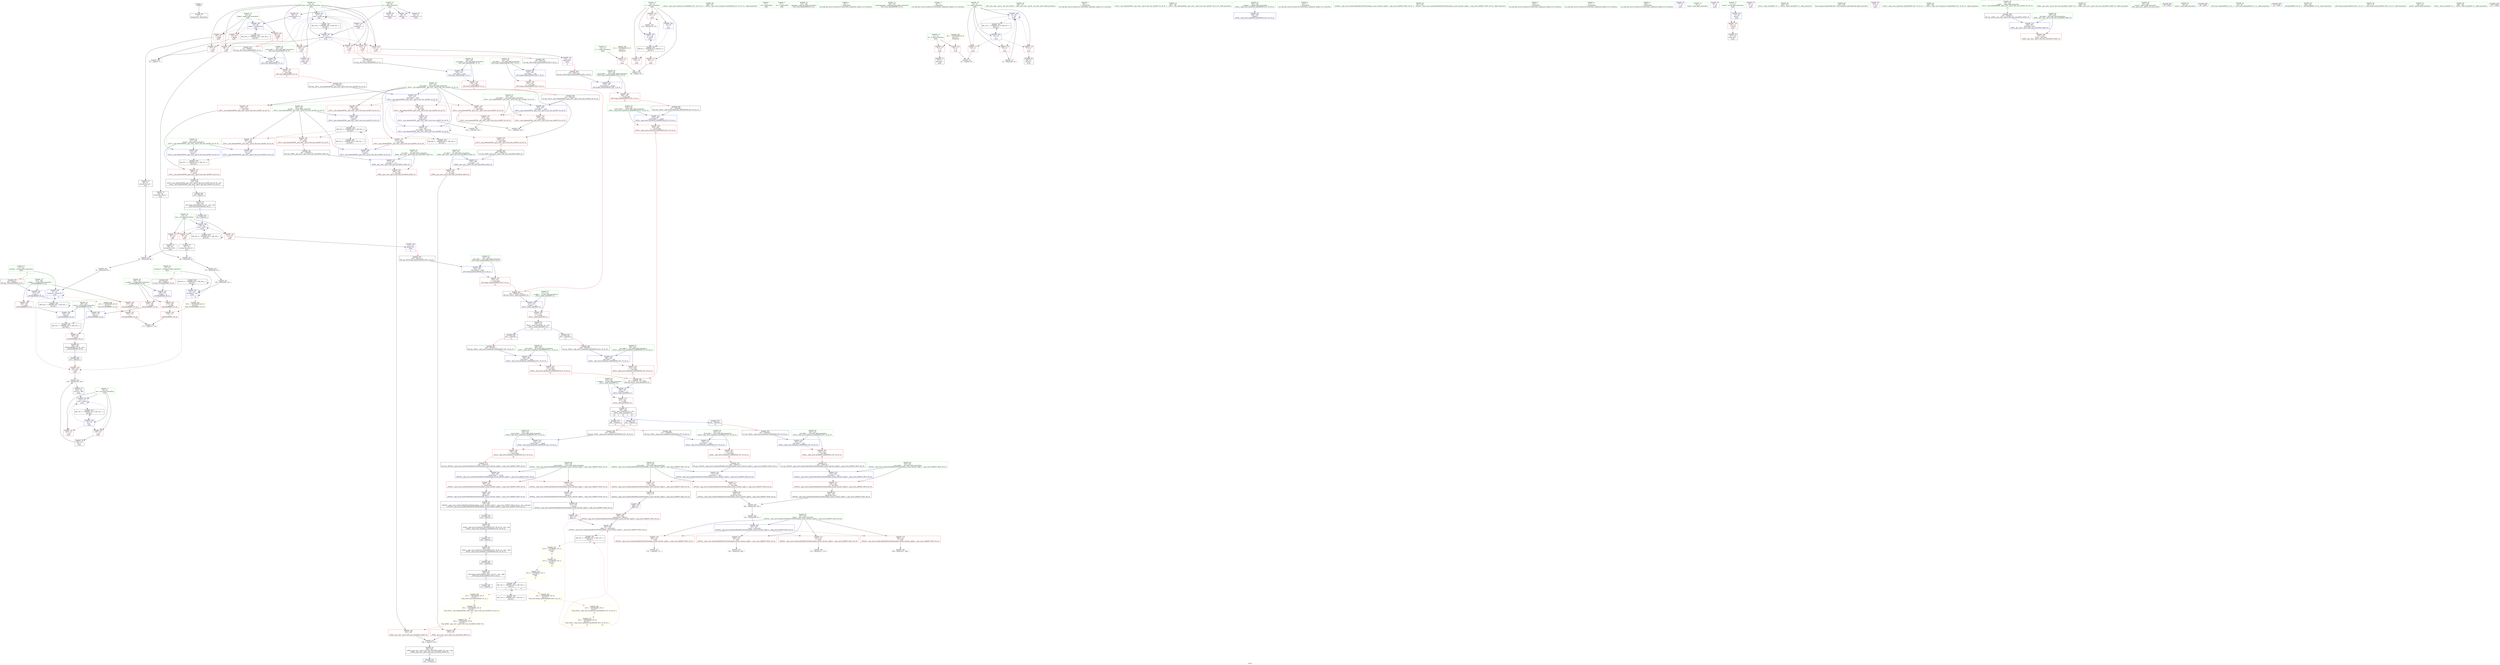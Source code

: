 digraph "SVFG" {
	label="SVFG";

	Node0x5567c2ff87e0 [shape=record,color=grey,label="{NodeID: 0\nNullPtr}"];
	Node0x5567c2ff87e0 -> Node0x5567c301f4b0[style=solid];
	Node0x5567c3043d40 [shape=record,color=black,label="{NodeID: 360\nMR_24V_2 = PHI(MR_24V_3, MR_24V_1, )\npts\{34 \}\n}"];
	Node0x5567c3043d40 -> Node0x5567c3026760[style=dashed];
	Node0x5567c3043d40 -> Node0x5567c3043d40[style=dashed];
	Node0x5567c3020c70 [shape=record,color=blue,label="{NodeID: 194\n143\<--141\n__first.addr\<--__first\n_ZSt11min_elementIPiET_S1_S1_\n}"];
	Node0x5567c3020c70 -> Node0x5567c3023ab0[style=dashed];
	Node0x5567c301d6e0 [shape=record,color=red,label="{NodeID: 111\n45\<--13\n\<--T\nmain\n}"];
	Node0x5567c301d6e0 -> Node0x5567c3030a40[style=solid];
	Node0x5567c301c190 [shape=record,color=green,label="{NodeID: 28\n143\<--144\n__first.addr\<--__first.addr_field_insensitive\n_ZSt11min_elementIPiET_S1_S1_\n}"];
	Node0x5567c301c190 -> Node0x5567c3023ab0[style=solid];
	Node0x5567c301c190 -> Node0x5567c3020c70[style=solid];
	Node0x5567c304ec10 [shape=record,color=yellow,style=double,label="{NodeID: 471\n10V_2 = CSCHI(MR_10V_1)\npts\{20 \}\nCS[]|{<s0>12}}"];
	Node0x5567c304ec10:s0 -> Node0x5567c304eab0[style=dashed,color=blue];
	Node0x5567c3029170 [shape=record,color=blue,label="{NodeID: 222\n351\<--348\n__first.addr\<--__first\n_ZNSt20__copy_move_backwardILb0ELb1ESt26random_access_iterator_tagE13__copy_move_bIiEEPT_PKS3_S6_S4_\n}"];
	Node0x5567c3029170 -> Node0x5567c30257f0[style=dashed];
	Node0x5567c3029170 -> Node0x5567c30258c0[style=dashed];
	Node0x5567c3023df0 [shape=record,color=red,label="{NodeID: 139\n182\<--167\n\<--__a.addr\n_ZSt3minIlERKT_S2_S2_\n}"];
	Node0x5567c3023df0 -> Node0x5567c3021080[style=solid];
	Node0x5567c301e990 [shape=record,color=green,label="{NodeID: 56\n306\<--307\n_ZSt22__copy_move_backward_aILb0EPiS0_ET1_T0_S2_S1_\<--_ZSt22__copy_move_backward_aILb0EPiS0_ET1_T0_S2_S1__field_insensitive\n}"];
	Node0x5567c3064df0 [shape=record,color=black,label="{NodeID: 499\n158 = PHI(214, )\n}"];
	Node0x5567c3064df0 -> Node0x5567c301fd00[style=solid];
	Node0x5567c3030bc0 [shape=record,color=grey,label="{NodeID: 333\n282 = cmp(279, 281, )\n}"];
	Node0x5567c3030bc0 -> Node0x5567c3020040[style=solid];
	Node0x5567c30254b0 [shape=record,color=red,label="{NodeID: 167\n333\<--320\n\<--__first.addr\n_ZSt22__copy_move_backward_aILb0EPiS0_ET1_T0_S2_S1_\n|{<s0>18}}"];
	Node0x5567c30254b0:s0 -> Node0x5567c3065c10[style=solid,color=red];
	Node0x5567c3020110 [shape=record,color=black,label="{NodeID: 84\n284\<--305\n_ZSt23__copy_move_backward_a2ILb0EPiS0_ET1_T0_S2_S1__ret\<--call3\n_ZSt23__copy_move_backward_a2ILb0EPiS0_ET1_T0_S2_S1_\n|{<s0>12}}"];
	Node0x5567c3020110:s0 -> Node0x5567c30652a0[style=solid,color=blue];
	Node0x5567c301a1a0 [shape=record,color=green,label="{NodeID: 1\n4\<--1\n.str\<--dummyObj\nGlob }"];
	Node0x5567c3020d40 [shape=record,color=blue,label="{NodeID: 195\n145\<--142\n__last.addr\<--__last\n_ZSt11min_elementIPiET_S1_S1_\n}"];
	Node0x5567c3020d40 -> Node0x5567c3023b80[style=dashed];
	Node0x5567c301d7b0 [shape=record,color=red,label="{NodeID: 112\n44\<--15\n\<--t\nmain\n}"];
	Node0x5567c301d7b0 -> Node0x5567c3030a40[style=solid];
	Node0x5567c301c260 [shape=record,color=green,label="{NodeID: 29\n145\<--146\n__last.addr\<--__last.addr_field_insensitive\n_ZSt11min_elementIPiET_S1_S1_\n}"];
	Node0x5567c301c260 -> Node0x5567c3023b80[style=solid];
	Node0x5567c301c260 -> Node0x5567c3020d40[style=solid];
	Node0x5567c304ed70 [shape=record,color=yellow,style=double,label="{NodeID: 472\n10V_2 = CSCHI(MR_10V_1)\npts\{20 \}\nCS[]|{<s0>17}}"];
	Node0x5567c304ed70:s0 -> Node0x5567c304ec10[style=dashed,color=blue];
	Node0x5567c3029240 [shape=record,color=blue,label="{NodeID: 223\n353\<--349\n__last.addr\<--__last\n_ZNSt20__copy_move_backwardILb0ELb1ESt26random_access_iterator_tagE13__copy_move_bIiEEPT_PKS3_S6_S4_\n}"];
	Node0x5567c3029240 -> Node0x5567c3025990[style=dashed];
	Node0x5567c3023ec0 [shape=record,color=red,label="{NodeID: 140\n173\<--169\n\<--__b.addr\n_ZSt3minIlERKT_S2_S2_\n}"];
	Node0x5567c3023ec0 -> Node0x5567c3024060[style=solid];
	Node0x5567c301ea90 [shape=record,color=green,label="{NodeID: 57\n311\<--312\n__it.addr\<--__it.addr_field_insensitive\n_ZSt12__miter_baseIPiET_S1_\n}"];
	Node0x5567c301ea90 -> Node0x5567c30253e0[style=solid];
	Node0x5567c301ea90 -> Node0x5567c3028c90[style=solid];
	Node0x5567c3064f90 [shape=record,color=black,label="{NodeID: 500\n201 = PHI(309, )\n|{<s0>12}}"];
	Node0x5567c3064f90:s0 -> Node0x5567c30631f0[style=solid,color=red];
	Node0x5567c3030d40 [shape=record,color=grey,label="{NodeID: 334\n177 = cmp(174, 176, )\n}"];
	Node0x5567c3025580 [shape=record,color=red,label="{NodeID: 168\n334\<--322\n\<--__last.addr\n_ZSt22__copy_move_backward_aILb0EPiS0_ET1_T0_S2_S1_\n|{<s0>18}}"];
	Node0x5567c3025580:s0 -> Node0x5567c3065d50[style=solid,color=red];
	Node0x5567c30201e0 [shape=record,color=black,label="{NodeID: 85\n309\<--314\n_ZSt12__miter_baseIPiET_S1__ret\<--\n_ZSt12__miter_baseIPiET_S1_\n|{<s0>10|<s1>11}}"];
	Node0x5567c30201e0:s0 -> Node0x5567c3064f90[style=solid,color=blue];
	Node0x5567c30201e0:s1 -> Node0x5567c3065160[style=solid,color=blue];
	Node0x5567c301a230 [shape=record,color=green,label="{NodeID: 2\n6\<--1\n.str.1\<--dummyObj\nGlob }"];
	Node0x5567c3044740 [shape=record,color=yellow,style=double,label="{NodeID: 362\n22V_1 = ENCHI(MR_22V_0)\npts\{32 \}\nFun[_ZSt3minIlERKT_S2_S2_]}"];
	Node0x5567c3044740 -> Node0x5567c3024130[style=dashed];
	Node0x5567c3020e10 [shape=record,color=blue,label="{NodeID: 196\n167\<--163\n__a.addr\<--__a\n_ZSt3minIlERKT_S2_S2_\n}"];
	Node0x5567c3020e10 -> Node0x5567c3023d20[style=dashed];
	Node0x5567c3020e10 -> Node0x5567c3023df0[style=dashed];
	Node0x5567c301d880 [shape=record,color=red,label="{NodeID: 113\n124\<--15\n\<--t\nmain\n}"];
	Node0x5567c301c330 [shape=record,color=green,label="{NodeID: 30\n147\<--148\nagg.tmp\<--agg.tmp_field_insensitive\n_ZSt11min_elementIPiET_S1_S1_\n}"];
	Node0x5567c305fe40 [shape=record,color=black,label="{NodeID: 473\n247 = PHI(264, )\n}"];
	Node0x5567c3029310 [shape=record,color=blue,label="{NodeID: 224\n355\<--350\n__result.addr\<--__result\n_ZNSt20__copy_move_backwardILb0ELb1ESt26random_access_iterator_tagE13__copy_move_bIiEEPT_PKS3_S6_S4_\n}"];
	Node0x5567c3029310 -> Node0x5567c3025a60[style=dashed];
	Node0x5567c3029310 -> Node0x5567c3025b30[style=dashed];
	Node0x5567c3023f90 [shape=record,color=red,label="{NodeID: 141\n179\<--169\n\<--__b.addr\n_ZSt3minIlERKT_S2_S2_\n}"];
	Node0x5567c3023f90 -> Node0x5567c3020fb0[style=solid];
	Node0x5567c301eb60 [shape=record,color=green,label="{NodeID: 58\n320\<--321\n__first.addr\<--__first.addr_field_insensitive\n_ZSt22__copy_move_backward_aILb0EPiS0_ET1_T0_S2_S1_\n}"];
	Node0x5567c301eb60 -> Node0x5567c30254b0[style=solid];
	Node0x5567c301eb60 -> Node0x5567c3028d60[style=solid];
	Node0x5567c3065160 [shape=record,color=black,label="{NodeID: 501\n205 = PHI(309, )\n|{<s0>12}}"];
	Node0x5567c3065160:s0 -> Node0x5567c3063300[style=solid,color=red];
	Node0x5567c3030ec0 [shape=record,color=grey,label="{NodeID: 335\n243 = cmp(240, 242, )\n}"];
	Node0x5567c3025650 [shape=record,color=red,label="{NodeID: 169\n335\<--324\n\<--__result.addr\n_ZSt22__copy_move_backward_aILb0EPiS0_ET1_T0_S2_S1_\n|{<s0>18}}"];
	Node0x5567c3025650:s0 -> Node0x5567c3065e90[style=solid,color=red];
	Node0x5567c30202b0 [shape=record,color=black,label="{NodeID: 86\n316\<--336\n_ZSt22__copy_move_backward_aILb0EPiS0_ET1_T0_S2_S1__ret\<--call\n_ZSt22__copy_move_backward_aILb0EPiS0_ET1_T0_S2_S1_\n|{<s0>17}}"];
	Node0x5567c30202b0:s0 -> Node0x5567c3062890[style=solid,color=blue];
	Node0x5567c301a4e0 [shape=record,color=green,label="{NodeID: 3\n36\<--1\n\<--dummyObj\nCan only get source location for instruction, argument, global var or function.}"];
	Node0x5567c3045260 [shape=record,color=yellow,style=double,label="{NodeID: 363\n24V_1 = ENCHI(MR_24V_0)\npts\{34 \}\nFun[_ZSt3minIlERKT_S2_S2_]}"];
	Node0x5567c3045260 -> Node0x5567c3024060[style=dashed];
	Node0x5567c3020ee0 [shape=record,color=blue,label="{NodeID: 197\n169\<--164\n__b.addr\<--__b\n_ZSt3minIlERKT_S2_S2_\n}"];
	Node0x5567c3020ee0 -> Node0x5567c3023ec0[style=dashed];
	Node0x5567c3020ee0 -> Node0x5567c3023f90[style=dashed];
	Node0x5567c301d950 [shape=record,color=red,label="{NodeID: 114\n131\<--15\n\<--t\nmain\n}"];
	Node0x5567c301d950 -> Node0x5567c3030140[style=solid];
	Node0x5567c301c400 [shape=record,color=green,label="{NodeID: 31\n149\<--150\nundef.agg.tmp\<--undef.agg.tmp_field_insensitive\n_ZSt11min_elementIPiET_S1_S1_\n}"];
	Node0x5567c3062480 [shape=record,color=black,label="{NodeID: 474\n298 = PHI(340, )\n|{<s0>17}}"];
	Node0x5567c3062480:s0 -> Node0x5567c3063520[style=solid,color=red];
	Node0x5567c30293e0 [shape=record,color=blue,label="{NodeID: 225\n357\<--367\n_Num\<--sub.ptr.div\n_ZNSt20__copy_move_backwardILb0ELb1ESt26random_access_iterator_tagE13__copy_move_bIiEEPT_PKS3_S6_S4_\n}"];
	Node0x5567c30293e0 -> Node0x5567c3025c00[style=dashed];
	Node0x5567c30293e0 -> Node0x5567c3025cd0[style=dashed];
	Node0x5567c30293e0 -> Node0x5567c3025da0[style=dashed];
	Node0x5567c30293e0 -> Node0x5567c3025e70[style=dashed];
	Node0x5567c3024060 [shape=record,color=red,label="{NodeID: 142\n174\<--173\n\<--\n_ZSt3minIlERKT_S2_S2_\n}"];
	Node0x5567c3024060 -> Node0x5567c3030d40[style=solid];
	Node0x5567c301ec30 [shape=record,color=green,label="{NodeID: 59\n322\<--323\n__last.addr\<--__last.addr_field_insensitive\n_ZSt22__copy_move_backward_aILb0EPiS0_ET1_T0_S2_S1_\n}"];
	Node0x5567c301ec30 -> Node0x5567c3025580[style=solid];
	Node0x5567c301ec30 -> Node0x5567c3028e30[style=solid];
	Node0x5567c30652a0 [shape=record,color=black,label="{NodeID: 502\n207 = PHI(284, )\n}"];
	Node0x5567c30652a0 -> Node0x5567c301fea0[style=solid];
	Node0x5567c3031040 [shape=record,color=grey,label="{NodeID: 336\n231 = cmp(229, 230, )\n}"];
	Node0x5567c3025720 [shape=record,color=red,label="{NodeID: 170\n345\<--342\n\<--__it.addr\n_ZSt12__niter_baseIPiET_S1_\n}"];
	Node0x5567c3025720 -> Node0x5567c3020380[style=solid];
	Node0x5567c3020380 [shape=record,color=black,label="{NodeID: 87\n340\<--345\n_ZSt12__niter_baseIPiET_S1__ret\<--\n_ZSt12__niter_baseIPiET_S1_\n|{<s0>14|<s1>15|<s2>16}}"];
	Node0x5567c3020380:s0 -> Node0x5567c3062480[style=solid,color=blue];
	Node0x5567c3020380:s1 -> Node0x5567c3062610[style=solid,color=blue];
	Node0x5567c3020380:s2 -> Node0x5567c3062750[style=solid,color=blue];
	Node0x5567c301a5a0 [shape=record,color=green,label="{NodeID: 4\n42\<--1\n\<--dummyObj\nCan only get source location for instruction, argument, global var or function.}"];
	Node0x5567c3020fb0 [shape=record,color=blue,label="{NodeID: 198\n165\<--179\nretval\<--\n_ZSt3minIlERKT_S2_S2_\n}"];
	Node0x5567c3020fb0 -> Node0x5567c3040b40[style=dashed];
	Node0x5567c3022af0 [shape=record,color=red,label="{NodeID: 115\n53\<--17\n\<--N\nmain\n}"];
	Node0x5567c3022af0 -> Node0x5567c30308c0[style=solid];
	Node0x5567c301c4d0 [shape=record,color=green,label="{NodeID: 32\n156\<--157\n_ZN9__gnu_cxx5__ops16__iter_less_iterEv\<--_ZN9__gnu_cxx5__ops16__iter_less_iterEv_field_insensitive\n}"];
	Node0x5567c3062610 [shape=record,color=black,label="{NodeID: 475\n302 = PHI(340, )\n|{<s0>17}}"];
	Node0x5567c3062610:s0 -> Node0x5567c3063630[style=solid,color=red];
	Node0x5567c30294b0 [shape=record,color=blue, style = dotted,label="{NodeID: 226\n397\<--399\noffset_0\<--dummyVal\n_ZNSt20__copy_move_backwardILb0ELb1ESt26random_access_iterator_tagE13__copy_move_bIiEEPT_PKS3_S6_S4_\n}"];
	Node0x5567c30294b0 -> Node0x5567c3041040[style=dashed];
	Node0x5567c3024130 [shape=record,color=red,label="{NodeID: 143\n176\<--175\n\<--\n_ZSt3minIlERKT_S2_S2_\n}"];
	Node0x5567c3024130 -> Node0x5567c3030d40[style=solid];
	Node0x5567c301ed00 [shape=record,color=green,label="{NodeID: 60\n324\<--325\n__result.addr\<--__result.addr_field_insensitive\n_ZSt22__copy_move_backward_aILb0EPiS0_ET1_T0_S2_S1_\n}"];
	Node0x5567c301ed00 -> Node0x5567c3025650[style=solid];
	Node0x5567c301ed00 -> Node0x5567c3028f00[style=solid];
	Node0x5567c30653b0 [shape=record,color=black,label="{NodeID: 503\n141 = PHI(80, )\n0th arg _ZSt11min_elementIPiET_S1_S1_ }"];
	Node0x5567c30653b0 -> Node0x5567c3020c70[style=solid];
	Node0x5567c30311c0 [shape=record,color=grey,label="{NodeID: 337\n370 = cmp(369, 371, )\n}"];
	Node0x5567c30257f0 [shape=record,color=red,label="{NodeID: 171\n363\<--351\n\<--__first.addr\n_ZNSt20__copy_move_backwardILb0ELb1ESt26random_access_iterator_tagE13__copy_move_bIiEEPT_PKS3_S6_S4_\n}"];
	Node0x5567c30257f0 -> Node0x5567c3020520[style=solid];
	Node0x5567c3020450 [shape=record,color=black,label="{NodeID: 88\n364\<--362\nsub.ptr.lhs.cast\<--\n_ZNSt20__copy_move_backwardILb0ELb1ESt26random_access_iterator_tagE13__copy_move_bIiEEPT_PKS3_S6_S4_\n}"];
	Node0x5567c3020450 -> Node0x5567c30305c0[style=solid];
	Node0x5567c301a660 [shape=record,color=green,label="{NodeID: 5\n92\<--1\n\<--dummyObj\nCan only get source location for instruction, argument, global var or function.}"];
	Node0x5567c3021080 [shape=record,color=blue,label="{NodeID: 199\n165\<--182\nretval\<--\n_ZSt3minIlERKT_S2_S2_\n}"];
	Node0x5567c3021080 -> Node0x5567c3040b40[style=dashed];
	Node0x5567c3022b80 [shape=record,color=red,label="{NodeID: 116\n71\<--17\n\<--N\nmain\n}"];
	Node0x5567c3022b80 -> Node0x5567c301f680[style=solid];
	Node0x5567c301c5d0 [shape=record,color=green,label="{NodeID: 33\n159\<--160\n_ZSt13__min_elementIPiN9__gnu_cxx5__ops15_Iter_less_iterEET_S4_S4_T0_\<--_ZSt13__min_elementIPiN9__gnu_cxx5__ops15_Iter_less_iterEET_S4_S4_T0__field_insensitive\n}"];
	Node0x5567c3062750 [shape=record,color=black,label="{NodeID: 476\n304 = PHI(340, )\n|{<s0>17}}"];
	Node0x5567c3062750:s0 -> Node0x5567c3063740[style=solid,color=red];
	Node0x5567c3024200 [shape=record,color=red,label="{NodeID: 144\n200\<--191\n\<--__first.addr\n_ZSt13copy_backwardIPiS0_ET0_T_S2_S1_\n|{<s0>10}}"];
	Node0x5567c3024200:s0 -> Node0x5567c3062d90[style=solid,color=red];
	Node0x5567c301edd0 [shape=record,color=green,label="{NodeID: 61\n326\<--327\n__simple\<--__simple_field_insensitive\n_ZSt22__copy_move_backward_aILb0EPiS0_ET1_T0_S2_S1_\n}"];
	Node0x5567c301edd0 -> Node0x5567c3028fd0[style=solid];
	Node0x5567c30654c0 [shape=record,color=black,label="{NodeID: 504\n142 = PHI(81, )\n1st arg _ZSt11min_elementIPiET_S1_S1_ }"];
	Node0x5567c30654c0 -> Node0x5567c3020d40[style=solid];
	Node0x5567c303cb40 [shape=record,color=black,label="{NodeID: 338\nMR_47V_3 = PHI(MR_47V_4, MR_47V_2, )\npts\{218 \}\n}"];
	Node0x5567c303cb40 -> Node0x5567c3024470[style=dashed];
	Node0x5567c30258c0 [shape=record,color=red,label="{NodeID: 172\n378\<--351\n\<--__first.addr\n_ZNSt20__copy_move_backwardILb0ELb1ESt26random_access_iterator_tagE13__copy_move_bIiEEPT_PKS3_S6_S4_\n}"];
	Node0x5567c30258c0 -> Node0x5567c30206c0[style=solid];
	Node0x5567c3020520 [shape=record,color=black,label="{NodeID: 89\n365\<--363\nsub.ptr.rhs.cast\<--\n_ZNSt20__copy_move_backwardILb0ELb1ESt26random_access_iterator_tagE13__copy_move_bIiEEPT_PKS3_S6_S4_\n}"];
	Node0x5567c3020520 -> Node0x5567c30305c0[style=solid];
	Node0x5567c301af20 [shape=record,color=green,label="{NodeID: 6\n101\<--1\n\<--dummyObj\nCan only get source location for instruction, argument, global var or function.}"];
	Node0x5567c3021150 [shape=record,color=blue,label="{NodeID: 200\n191\<--188\n__first.addr\<--__first\n_ZSt13copy_backwardIPiS0_ET0_T_S2_S1_\n}"];
	Node0x5567c3021150 -> Node0x5567c3024200[style=dashed];
	Node0x5567c3022c10 [shape=record,color=red,label="{NodeID: 117\n52\<--21\n\<--i\nmain\n}"];
	Node0x5567c3022c10 -> Node0x5567c30308c0[style=solid];
	Node0x5567c301c6d0 [shape=record,color=green,label="{NodeID: 34\n165\<--166\nretval\<--retval_field_insensitive\n_ZSt3minIlERKT_S2_S2_\n}"];
	Node0x5567c301c6d0 -> Node0x5567c3023c50[style=solid];
	Node0x5567c301c6d0 -> Node0x5567c3020fb0[style=solid];
	Node0x5567c301c6d0 -> Node0x5567c3021080[style=solid];
	Node0x5567c3062890 [shape=record,color=black,label="{NodeID: 477\n305 = PHI(316, )\n}"];
	Node0x5567c3062890 -> Node0x5567c3020110[style=solid];
	Node0x5567c30242d0 [shape=record,color=red,label="{NodeID: 145\n204\<--193\n\<--__last.addr\n_ZSt13copy_backwardIPiS0_ET0_T_S2_S1_\n|{<s0>11}}"];
	Node0x5567c30242d0:s0 -> Node0x5567c3062d90[style=solid,color=red];
	Node0x5567c301eea0 [shape=record,color=green,label="{NodeID: 62\n337\<--338\n_ZNSt20__copy_move_backwardILb0ELb1ESt26random_access_iterator_tagE13__copy_move_bIiEEPT_PKS3_S6_S4_\<--_ZNSt20__copy_move_backwardILb0ELb1ESt26random_access_iterator_tagE13__copy_move_bIiEEPT_PKS3_S6_S4__field_insensitive\n}"];
	Node0x5567c30655d0 [shape=record,color=black,label="{NodeID: 505\n215 = PHI(153, )\n0th arg _ZSt13__min_elementIPiN9__gnu_cxx5__ops15_Iter_less_iterEET_S4_S4_T0_ }"];
	Node0x5567c30655d0 -> Node0x5567c30213c0[style=solid];
	Node0x5567c303d040 [shape=record,color=black,label="{NodeID: 339\nMR_49V_3 = PHI(MR_49V_5, MR_49V_2, )\npts\{222 \}\n}"];
	Node0x5567c3025990 [shape=record,color=red,label="{NodeID: 173\n362\<--353\n\<--__last.addr\n_ZNSt20__copy_move_backwardILb0ELb1ESt26random_access_iterator_tagE13__copy_move_bIiEEPT_PKS3_S6_S4_\n}"];
	Node0x5567c3025990 -> Node0x5567c3020450[style=solid];
	Node0x5567c30205f0 [shape=record,color=black,label="{NodeID: 90\n377\<--376\n\<--add.ptr\n_ZNSt20__copy_move_backwardILb0ELb1ESt26random_access_iterator_tagE13__copy_move_bIiEEPT_PKS3_S6_S4_\n}"];
	Node0x5567c30205f0 -> Node0x5567c301e150[style=solid];
	Node0x5567c301afb0 [shape=record,color=green,label="{NodeID: 7\n332\<--1\n\<--dummyObj\nCan only get source location for instruction, argument, global var or function.}"];
	Node0x5567c3021220 [shape=record,color=blue,label="{NodeID: 201\n193\<--189\n__last.addr\<--__last\n_ZSt13copy_backwardIPiS0_ET0_T_S2_S1_\n}"];
	Node0x5567c3021220 -> Node0x5567c30242d0[style=dashed];
	Node0x5567c3022ce0 [shape=record,color=red,label="{NodeID: 118\n57\<--21\n\<--i\nmain\n}"];
	Node0x5567c3022ce0 -> Node0x5567c301f5b0[style=solid];
	Node0x5567c301c7a0 [shape=record,color=green,label="{NodeID: 35\n167\<--168\n__a.addr\<--__a.addr_field_insensitive\n_ZSt3minIlERKT_S2_S2_\n}"];
	Node0x5567c301c7a0 -> Node0x5567c3023d20[style=solid];
	Node0x5567c301c7a0 -> Node0x5567c3023df0[style=solid];
	Node0x5567c301c7a0 -> Node0x5567c3020e10[style=solid];
	Node0x5567c30629d0 [shape=record,color=black,label="{NodeID: 478\n336 = PHI(347, )\n}"];
	Node0x5567c30629d0 -> Node0x5567c30202b0[style=solid];
	Node0x5567c303db90 [shape=record,color=yellow,style=double,label="{NodeID: 395\n10V_1 = ENCHI(MR_10V_0)\npts\{20 \}\nFun[_ZSt11min_elementIPiET_S1_S1_]|{<s0>9}}"];
	Node0x5567c303db90:s0 -> Node0x5567c3027cc0[style=dashed,color=red];
	Node0x5567c30243a0 [shape=record,color=red,label="{NodeID: 146\n206\<--195\n\<--__result.addr\n_ZSt13copy_backwardIPiS0_ET0_T_S2_S1_\n|{<s0>12}}"];
	Node0x5567c30243a0:s0 -> Node0x5567c3063410[style=solid,color=red];
	Node0x5567c301efa0 [shape=record,color=green,label="{NodeID: 63\n342\<--343\n__it.addr\<--__it.addr_field_insensitive\n_ZSt12__niter_baseIPiET_S1_\n}"];
	Node0x5567c301efa0 -> Node0x5567c3025720[style=solid];
	Node0x5567c301efa0 -> Node0x5567c30290a0[style=solid];
	Node0x5567c3065710 [shape=record,color=black,label="{NodeID: 506\n216 = PHI(154, )\n1st arg _ZSt13__min_elementIPiN9__gnu_cxx5__ops15_Iter_less_iterEET_S4_S4_T0_ }"];
	Node0x5567c3065710 -> Node0x5567c3021490[style=solid];
	Node0x5567c303dd50 [shape=record,color=black,label="{NodeID: 340\nMR_53V_2 = PHI(MR_53V_4, MR_53V_1, )\npts\{226 \}\n}"];
	Node0x5567c3025a60 [shape=record,color=red,label="{NodeID: 174\n373\<--355\n\<--__result.addr\n_ZNSt20__copy_move_backwardILb0ELb1ESt26random_access_iterator_tagE13__copy_move_bIiEEPT_PKS3_S6_S4_\n}"];
	Node0x5567c3025a60 -> Node0x5567c301d470[style=solid];
	Node0x5567c30206c0 [shape=record,color=black,label="{NodeID: 91\n379\<--378\n\<--\n_ZNSt20__copy_move_backwardILb0ELb1ESt26random_access_iterator_tagE13__copy_move_bIiEEPT_PKS3_S6_S4_\n}"];
	Node0x5567c30206c0 -> Node0x5567c301e220[style=solid];
	Node0x5567c301b040 [shape=record,color=green,label="{NodeID: 8\n371\<--1\n\<--dummyObj\nCan only get source location for instruction, argument, global var or function.}"];
	Node0x5567c30212f0 [shape=record,color=blue,label="{NodeID: 202\n195\<--190\n__result.addr\<--__result\n_ZSt13copy_backwardIPiS0_ET0_T_S2_S1_\n}"];
	Node0x5567c30212f0 -> Node0x5567c30243a0[style=dashed];
	Node0x5567c3022db0 [shape=record,color=red,label="{NodeID: 119\n63\<--21\n\<--i\nmain\n}"];
	Node0x5567c3022db0 -> Node0x5567c302f3c0[style=solid];
	Node0x5567c301c870 [shape=record,color=green,label="{NodeID: 36\n169\<--170\n__b.addr\<--__b.addr_field_insensitive\n_ZSt3minIlERKT_S2_S2_\n}"];
	Node0x5567c301c870 -> Node0x5567c3023ec0[style=solid];
	Node0x5567c301c870 -> Node0x5567c3023f90[style=solid];
	Node0x5567c301c870 -> Node0x5567c3020ee0[style=solid];
	Node0x5567c3062b10 [shape=record,color=black,label="{NodeID: 479\n163 = PHI(31, )\n0th arg _ZSt3minIlERKT_S2_S2_ }"];
	Node0x5567c3062b10 -> Node0x5567c3020e10[style=solid];
	Node0x5567c3024470 [shape=record,color=red,label="{NodeID: 147\n258\<--217\n\<--retval\n_ZSt13__min_elementIPiN9__gnu_cxx5__ops15_Iter_less_iterEET_S4_S4_T0_\n}"];
	Node0x5567c3024470 -> Node0x5567c301ff70[style=solid];
	Node0x5567c301f070 [shape=record,color=green,label="{NodeID: 64\n351\<--352\n__first.addr\<--__first.addr_field_insensitive\n_ZNSt20__copy_move_backwardILb0ELb1ESt26random_access_iterator_tagE13__copy_move_bIiEEPT_PKS3_S6_S4_\n}"];
	Node0x5567c301f070 -> Node0x5567c30257f0[style=solid];
	Node0x5567c301f070 -> Node0x5567c30258c0[style=solid];
	Node0x5567c301f070 -> Node0x5567c3029170[style=solid];
	Node0x5567c3065850 [shape=record,color=black,label="{NodeID: 507\n188 = PHI(113, )\n0th arg _ZSt13copy_backwardIPiS0_ET0_T_S2_S1_ }"];
	Node0x5567c3065850 -> Node0x5567c3021150[style=solid];
	Node0x5567c3025b30 [shape=record,color=red,label="{NodeID: 175\n387\<--355\n\<--__result.addr\n_ZNSt20__copy_move_backwardILb0ELb1ESt26random_access_iterator_tagE13__copy_move_bIiEEPT_PKS3_S6_S4_\n}"];
	Node0x5567c3025b30 -> Node0x5567c301d540[style=solid];
	Node0x5567c3020790 [shape=record,color=black,label="{NodeID: 92\n347\<--390\n_ZNSt20__copy_move_backwardILb0ELb1ESt26random_access_iterator_tagE13__copy_move_bIiEEPT_PKS3_S6_S4__ret\<--add.ptr2\n_ZNSt20__copy_move_backwardILb0ELb1ESt26random_access_iterator_tagE13__copy_move_bIiEEPT_PKS3_S6_S4_\n|{<s0>18}}"];
	Node0x5567c3020790:s0 -> Node0x5567c30629d0[style=solid,color=blue];
	Node0x5567c301b0d0 [shape=record,color=green,label="{NodeID: 9\n383\<--1\n\<--dummyObj\nCan only get source location for instruction, argument, global var or function.}"];
	Node0x5567c3045800 [shape=record,color=yellow,style=double,label="{NodeID: 369\n10V_1 = ENCHI(MR_10V_0)\npts\{20 \}\nFun[_ZSt23__copy_move_backward_a2ILb0EPiS0_ET1_T0_S2_S1_]|{<s0>17}}"];
	Node0x5567c3045800:s0 -> Node0x5567c3045bb0[style=dashed,color=red];
	Node0x5567c30213c0 [shape=record,color=blue,label="{NodeID: 203\n221\<--215\n__first.addr\<--__first\n_ZSt13__min_elementIPiN9__gnu_cxx5__ops15_Iter_less_iterEET_S4_S4_T0_\n}"];
	Node0x5567c30213c0 -> Node0x5567c3024540[style=dashed];
	Node0x5567c30213c0 -> Node0x5567c3024610[style=dashed];
	Node0x5567c30213c0 -> Node0x5567c30246e0[style=dashed];
	Node0x5567c30213c0 -> Node0x5567c30247b0[style=dashed];
	Node0x5567c30213c0 -> Node0x5567c3021700[style=dashed];
	Node0x5567c30213c0 -> Node0x5567c303d040[style=dashed];
	Node0x5567c3022e80 [shape=record,color=red,label="{NodeID: 120\n107\<--23\n\<--ans\nmain\n}"];
	Node0x5567c3022e80 -> Node0x5567c301fa90[style=solid];
	Node0x5567c301c940 [shape=record,color=green,label="{NodeID: 37\n191\<--192\n__first.addr\<--__first.addr_field_insensitive\n_ZSt13copy_backwardIPiS0_ET0_T_S2_S1_\n}"];
	Node0x5567c301c940 -> Node0x5567c3024200[style=solid];
	Node0x5567c301c940 -> Node0x5567c3021150[style=solid];
	Node0x5567c3062c50 [shape=record,color=black,label="{NodeID: 480\n164 = PHI(33, )\n1st arg _ZSt3minIlERKT_S2_S2_ }"];
	Node0x5567c3062c50 -> Node0x5567c3020ee0[style=solid];
	Node0x5567c3027cc0 [shape=record,color=yellow,style=double,label="{NodeID: 397\n10V_1 = ENCHI(MR_10V_0)\npts\{20 \}\nFun[_ZSt13__min_elementIPiN9__gnu_cxx5__ops15_Iter_less_iterEET_S4_S4_T0_]|{<s0>13}}"];
	Node0x5567c3027cc0:s0 -> Node0x5567c3046150[style=dashed,color=red];
	Node0x5567c3024540 [shape=record,color=red,label="{NodeID: 148\n229\<--221\n\<--__first.addr\n_ZSt13__min_elementIPiN9__gnu_cxx5__ops15_Iter_less_iterEET_S4_S4_T0_\n}"];
	Node0x5567c3024540 -> Node0x5567c3031040[style=solid];
	Node0x5567c301f140 [shape=record,color=green,label="{NodeID: 65\n353\<--354\n__last.addr\<--__last.addr_field_insensitive\n_ZNSt20__copy_move_backwardILb0ELb1ESt26random_access_iterator_tagE13__copy_move_bIiEEPT_PKS3_S6_S4_\n}"];
	Node0x5567c301f140 -> Node0x5567c3025990[style=solid];
	Node0x5567c301f140 -> Node0x5567c3029240[style=solid];
	Node0x5567c3065990 [shape=record,color=black,label="{NodeID: 508\n189 = PHI(114, )\n1st arg _ZSt13copy_backwardIPiS0_ET0_T_S2_S1_ }"];
	Node0x5567c3065990 -> Node0x5567c3021220[style=solid];
	Node0x5567c3025c00 [shape=record,color=red,label="{NodeID: 176\n369\<--357\n\<--_Num\n_ZNSt20__copy_move_backwardILb0ELb1ESt26random_access_iterator_tagE13__copy_move_bIiEEPT_PKS3_S6_S4_\n}"];
	Node0x5567c3025c00 -> Node0x5567c30311c0[style=solid];
	Node0x5567c3020860 [shape=record,color=purple,label="{NodeID: 93\n37\<--4\n\<--.str\nmain\n}"];
	Node0x5567c301b1d0 [shape=record,color=green,label="{NodeID: 10\n8\<--9\nmain\<--main_field_insensitive\n}"];
	Node0x5567c3021490 [shape=record,color=blue,label="{NodeID: 204\n223\<--216\n__last.addr\<--__last\n_ZSt13__min_elementIPiN9__gnu_cxx5__ops15_Iter_less_iterEET_S4_S4_T0_\n}"];
	Node0x5567c3021490 -> Node0x5567c3024a20[style=dashed];
	Node0x5567c3021490 -> Node0x5567c3024af0[style=dashed];
	Node0x5567c3022f50 [shape=record,color=red,label="{NodeID: 121\n125\<--23\n\<--ans\nmain\n}"];
	Node0x5567c301ca10 [shape=record,color=green,label="{NodeID: 38\n193\<--194\n__last.addr\<--__last.addr_field_insensitive\n_ZSt13copy_backwardIPiS0_ET0_T_S2_S1_\n}"];
	Node0x5567c301ca10 -> Node0x5567c30242d0[style=solid];
	Node0x5567c301ca10 -> Node0x5567c3021220[style=solid];
	Node0x5567c3062d90 [shape=record,color=black,label="{NodeID: 481\n310 = PHI(200, 204, )\n0th arg _ZSt12__miter_baseIPiET_S1_ }"];
	Node0x5567c3062d90 -> Node0x5567c3028c90[style=solid];
	Node0x5567c3024610 [shape=record,color=red,label="{NodeID: 149\n233\<--221\n\<--__first.addr\n_ZSt13__min_elementIPiN9__gnu_cxx5__ops15_Iter_less_iterEET_S4_S4_T0_\n}"];
	Node0x5567c3024610 -> Node0x5567c3021560[style=solid];
	Node0x5567c301f210 [shape=record,color=green,label="{NodeID: 66\n355\<--356\n__result.addr\<--__result.addr_field_insensitive\n_ZNSt20__copy_move_backwardILb0ELb1ESt26random_access_iterator_tagE13__copy_move_bIiEEPT_PKS3_S6_S4_\n}"];
	Node0x5567c301f210 -> Node0x5567c3025a60[style=solid];
	Node0x5567c301f210 -> Node0x5567c3025b30[style=solid];
	Node0x5567c301f210 -> Node0x5567c3029310[style=solid];
	Node0x5567c3065ad0 [shape=record,color=black,label="{NodeID: 509\n190 = PHI(116, )\n2nd arg _ZSt13copy_backwardIPiS0_ET0_T_S2_S1_ }"];
	Node0x5567c3065ad0 -> Node0x5567c30212f0[style=solid];
	Node0x5567c303e840 [shape=record,color=black,label="{NodeID: 343\nMR_53V_4 = PHI(MR_53V_6, MR_53V_3, )\npts\{226 \}\n}"];
	Node0x5567c303e840 -> Node0x5567c3024bc0[style=dashed];
	Node0x5567c303e840 -> Node0x5567c3024c90[style=dashed];
	Node0x5567c303e840 -> Node0x5567c30217d0[style=dashed];
	Node0x5567c303e840 -> Node0x5567c303dd50[style=dashed];
	Node0x5567c303e840 -> Node0x5567c303e840[style=dashed];
	Node0x5567c3025cd0 [shape=record,color=red,label="{NodeID: 177\n374\<--357\n\<--_Num\n_ZNSt20__copy_move_backwardILb0ELb1ESt26random_access_iterator_tagE13__copy_move_bIiEEPT_PKS3_S6_S4_\n}"];
	Node0x5567c3025cd0 -> Node0x5567c302ffc0[style=solid];
	Node0x5567c3020930 [shape=record,color=purple,label="{NodeID: 94\n48\<--4\n\<--.str\nmain\n}"];
	Node0x5567c301b2d0 [shape=record,color=green,label="{NodeID: 11\n11\<--12\nretval\<--retval_field_insensitive\nmain\n}"];
	Node0x5567c301b2d0 -> Node0x5567c301d610[style=solid];
	Node0x5567c301b2d0 -> Node0x5567c3026010[style=solid];
	Node0x5567c3021560 [shape=record,color=blue,label="{NodeID: 205\n217\<--233\nretval\<--\n_ZSt13__min_elementIPiN9__gnu_cxx5__ops15_Iter_less_iterEET_S4_S4_T0_\n}"];
	Node0x5567c3021560 -> Node0x5567c303cb40[style=dashed];
	Node0x5567c3023020 [shape=record,color=red,label="{NodeID: 122\n76\<--25\n\<--begin\nmain\n}"];
	Node0x5567c3023020 -> Node0x5567c3030740[style=solid];
	Node0x5567c301cae0 [shape=record,color=green,label="{NodeID: 39\n195\<--196\n__result.addr\<--__result.addr_field_insensitive\n_ZSt13copy_backwardIPiS0_ET0_T_S2_S1_\n}"];
	Node0x5567c301cae0 -> Node0x5567c30243a0[style=solid];
	Node0x5567c301cae0 -> Node0x5567c30212f0[style=solid];
	Node0x5567c3062fa0 [shape=record,color=black,label="{NodeID: 482\n341 = PHI(297, 301, 303, )\n0th arg _ZSt12__niter_baseIPiET_S1_ }"];
	Node0x5567c3062fa0 -> Node0x5567c30290a0[style=solid];
	Node0x5567c30246e0 [shape=record,color=red,label="{NodeID: 150\n236\<--221\n\<--__first.addr\n_ZSt13__min_elementIPiN9__gnu_cxx5__ops15_Iter_less_iterEET_S4_S4_T0_\n}"];
	Node0x5567c30246e0 -> Node0x5567c3021630[style=solid];
	Node0x5567c301f2e0 [shape=record,color=green,label="{NodeID: 67\n357\<--358\n_Num\<--_Num_field_insensitive\n_ZNSt20__copy_move_backwardILb0ELb1ESt26random_access_iterator_tagE13__copy_move_bIiEEPT_PKS3_S6_S4_\n}"];
	Node0x5567c301f2e0 -> Node0x5567c3025c00[style=solid];
	Node0x5567c301f2e0 -> Node0x5567c3025cd0[style=solid];
	Node0x5567c301f2e0 -> Node0x5567c3025da0[style=solid];
	Node0x5567c301f2e0 -> Node0x5567c3025e70[style=solid];
	Node0x5567c301f2e0 -> Node0x5567c30293e0[style=solid];
	Node0x5567c3065c10 [shape=record,color=black,label="{NodeID: 510\n348 = PHI(333, )\n0th arg _ZNSt20__copy_move_backwardILb0ELb1ESt26random_access_iterator_tagE13__copy_move_bIiEEPT_PKS3_S6_S4_ }"];
	Node0x5567c3065c10 -> Node0x5567c3029170[style=solid];
	Node0x5567c303ed40 [shape=record,color=black,label="{NodeID: 344\nMR_10V_3 = PHI(MR_10V_4, MR_10V_2, )\npts\{20 \}\n|{|<s1>4|<s2>6}}"];
	Node0x5567c303ed40 -> Node0x5567c3041a40[style=dashed];
	Node0x5567c303ed40:s1 -> Node0x5567c303db90[style=dashed,color=red];
	Node0x5567c303ed40:s2 -> Node0x5567c3028150[style=dashed,color=red];
	Node0x5567c3025da0 [shape=record,color=red,label="{NodeID: 178\n380\<--357\n\<--_Num\n_ZNSt20__copy_move_backwardILb0ELb1ESt26random_access_iterator_tagE13__copy_move_bIiEEPT_PKS3_S6_S4_\n}"];
	Node0x5567c3025da0 -> Node0x5567c30302c0[style=solid];
	Node0x5567c3020a00 [shape=record,color=purple,label="{NodeID: 95\n60\<--4\n\<--.str\nmain\n}"];
	Node0x5567c301b3a0 [shape=record,color=green,label="{NodeID: 12\n13\<--14\nT\<--T_field_insensitive\nmain\n}"];
	Node0x5567c301b3a0 -> Node0x5567c301d6e0[style=solid];
	Node0x5567c3021630 [shape=record,color=blue,label="{NodeID: 206\n225\<--236\n__result\<--\n_ZSt13__min_elementIPiN9__gnu_cxx5__ops15_Iter_less_iterEET_S4_S4_T0_\n}"];
	Node0x5567c3021630 -> Node0x5567c303e840[style=dashed];
	Node0x5567c30230f0 [shape=record,color=red,label="{NodeID: 123\n80\<--25\n\<--begin\nmain\n|{<s0>4}}"];
	Node0x5567c30230f0:s0 -> Node0x5567c30653b0[style=solid,color=red];
	Node0x5567c301cbb0 [shape=record,color=green,label="{NodeID: 40\n202\<--203\n_ZSt12__miter_baseIPiET_S1_\<--_ZSt12__miter_baseIPiET_S1__field_insensitive\n}"];
	Node0x5567c30631f0 [shape=record,color=black,label="{NodeID: 483\n285 = PHI(201, )\n0th arg _ZSt23__copy_move_backward_a2ILb0EPiS0_ET1_T0_S2_S1_ }"];
	Node0x5567c30631f0 -> Node0x5567c3028a20[style=solid];
	Node0x5567c302f3c0 [shape=record,color=grey,label="{NodeID: 317\n64 = Binary(63, 42, )\n}"];
	Node0x5567c302f3c0 -> Node0x5567c3026280[style=solid];
	Node0x5567c30247b0 [shape=record,color=red,label="{NodeID: 151\n239\<--221\n\<--__first.addr\n_ZSt13__min_elementIPiN9__gnu_cxx5__ops15_Iter_less_iterEET_S4_S4_T0_\n}"];
	Node0x5567c30247b0 -> Node0x5567c301e080[style=solid];
	Node0x5567c301f3b0 [shape=record,color=green,label="{NodeID: 68\n384\<--385\nllvm.memmove.p0i8.p0i8.i64\<--llvm.memmove.p0i8.p0i8.i64_field_insensitive\n}"];
	Node0x5567c3065d50 [shape=record,color=black,label="{NodeID: 511\n349 = PHI(334, )\n1st arg _ZNSt20__copy_move_backwardILb0ELb1ESt26random_access_iterator_tagE13__copy_move_bIiEEPT_PKS3_S6_S4_ }"];
	Node0x5567c3065d50 -> Node0x5567c3029240[style=solid];
	Node0x5567c3025e70 [shape=record,color=red,label="{NodeID: 179\n388\<--357\n\<--_Num\n_ZNSt20__copy_move_backwardILb0ELb1ESt26random_access_iterator_tagE13__copy_move_bIiEEPT_PKS3_S6_S4_\n}"];
	Node0x5567c3025e70 -> Node0x5567c302fb40[style=solid];
	Node0x5567c301dad0 [shape=record,color=purple,label="{NodeID: 96\n126\<--6\n\<--.str.1\nmain\n}"];
	Node0x5567c301b470 [shape=record,color=green,label="{NodeID: 13\n15\<--16\nt\<--t_field_insensitive\nmain\n}"];
	Node0x5567c301b470 -> Node0x5567c301d7b0[style=solid];
	Node0x5567c301b470 -> Node0x5567c301d880[style=solid];
	Node0x5567c301b470 -> Node0x5567c301d950[style=solid];
	Node0x5567c301b470 -> Node0x5567c30260e0[style=solid];
	Node0x5567c301b470 -> Node0x5567c3020ba0[style=solid];
	Node0x5567c3045bb0 [shape=record,color=yellow,style=double,label="{NodeID: 373\n10V_1 = ENCHI(MR_10V_0)\npts\{20 \}\nFun[_ZSt22__copy_move_backward_aILb0EPiS0_ET1_T0_S2_S1_]|{<s0>18|<s1>18|<s2>18}}"];
	Node0x5567c3045bb0:s0 -> Node0x5567c3025f40[style=dashed,color=red];
	Node0x5567c3045bb0:s1 -> Node0x5567c30294b0[style=dashed,color=red];
	Node0x5567c3045bb0:s2 -> Node0x5567c3041040[style=dashed,color=red];
	Node0x5567c3021700 [shape=record,color=blue,label="{NodeID: 207\n221\<--240\n__first.addr\<--incdec.ptr\n_ZSt13__min_elementIPiN9__gnu_cxx5__ops15_Iter_less_iterEET_S4_S4_T0_\n}"];
	Node0x5567c3021700 -> Node0x5567c30247b0[style=dashed];
	Node0x5567c3021700 -> Node0x5567c3024880[style=dashed];
	Node0x5567c3021700 -> Node0x5567c3024950[style=dashed];
	Node0x5567c3021700 -> Node0x5567c3021700[style=dashed];
	Node0x5567c3021700 -> Node0x5567c303d040[style=dashed];
	Node0x5567c30231c0 [shape=record,color=red,label="{NodeID: 124\n87\<--25\n\<--begin\nmain\n}"];
	Node0x5567c30231c0 -> Node0x5567c301f820[style=solid];
	Node0x5567c301ccb0 [shape=record,color=green,label="{NodeID: 41\n208\<--209\n_ZSt23__copy_move_backward_a2ILb0EPiS0_ET1_T0_S2_S1_\<--_ZSt23__copy_move_backward_a2ILb0EPiS0_ET1_T0_S2_S1__field_insensitive\n}"];
	Node0x5567c3063300 [shape=record,color=black,label="{NodeID: 484\n286 = PHI(205, )\n1st arg _ZSt23__copy_move_backward_a2ILb0EPiS0_ET1_T0_S2_S1_ }"];
	Node0x5567c3063300 -> Node0x5567c3028af0[style=solid];
	Node0x5567c302f540 [shape=record,color=grey,label="{NodeID: 318\n90 = Binary(88, 89, )\n}"];
	Node0x5567c302f540 -> Node0x5567c302fcc0[style=solid];
	Node0x5567c3024880 [shape=record,color=red,label="{NodeID: 152\n245\<--221\n\<--__first.addr\n_ZSt13__min_elementIPiN9__gnu_cxx5__ops15_Iter_less_iterEET_S4_S4_T0_\n|{<s0>13}}"];
	Node0x5567c3024880:s0 -> Node0x5567c3063990[style=solid,color=red];
	Node0x5567c301f4b0 [shape=record,color=black,label="{NodeID: 69\n2\<--3\ndummyVal\<--dummyVal\n}"];
	Node0x5567c3065e90 [shape=record,color=black,label="{NodeID: 512\n350 = PHI(335, )\n2nd arg _ZNSt20__copy_move_backwardILb0ELb1ESt26random_access_iterator_tagE13__copy_move_bIiEEPT_PKS3_S6_S4_ }"];
	Node0x5567c3065e90 -> Node0x5567c3029310[style=solid];
	Node0x5567c3025f40 [shape=record,color=red,label="{NodeID: 180\n399\<--398\ndummyVal\<--offset_0\n_ZNSt20__copy_move_backwardILb0ELb1ESt26random_access_iterator_tagE13__copy_move_bIiEEPT_PKS3_S6_S4_\n}"];
	Node0x5567c3025f40 -> Node0x5567c30294b0[style=solid];
	Node0x5567c301dba0 [shape=record,color=purple,label="{NodeID: 97\n56\<--19\narraydecay\<--A\nmain\n}"];
	Node0x5567c301b540 [shape=record,color=green,label="{NodeID: 14\n17\<--18\nN\<--N_field_insensitive\nmain\n}"];
	Node0x5567c301b540 -> Node0x5567c3022af0[style=solid];
	Node0x5567c301b540 -> Node0x5567c3022b80[style=solid];
	Node0x5567c30217d0 [shape=record,color=blue,label="{NodeID: 208\n225\<--251\n__result\<--\n_ZSt13__min_elementIPiN9__gnu_cxx5__ops15_Iter_less_iterEET_S4_S4_T0_\n}"];
	Node0x5567c30217d0 -> Node0x5567c303e840[style=dashed];
	Node0x5567c3023290 [shape=record,color=red,label="{NodeID: 125\n77\<--27\n\<--end\nmain\n}"];
	Node0x5567c3023290 -> Node0x5567c3030740[style=solid];
	Node0x5567c301cdb0 [shape=record,color=green,label="{NodeID: 42\n217\<--218\nretval\<--retval_field_insensitive\n_ZSt13__min_elementIPiN9__gnu_cxx5__ops15_Iter_less_iterEET_S4_S4_T0_\n}"];
	Node0x5567c301cdb0 -> Node0x5567c3024470[style=solid];
	Node0x5567c301cdb0 -> Node0x5567c3021560[style=solid];
	Node0x5567c301cdb0 -> Node0x5567c30218a0[style=solid];
	Node0x5567c3063410 [shape=record,color=black,label="{NodeID: 485\n287 = PHI(206, )\n2nd arg _ZSt23__copy_move_backward_a2ILb0EPiS0_ET1_T0_S2_S1_ }"];
	Node0x5567c3063410 -> Node0x5567c3028bc0[style=solid];
	Node0x5567c3028150 [shape=record,color=yellow,style=double,label="{NodeID: 402\n10V_1 = ENCHI(MR_10V_0)\npts\{20 \}\nFun[_ZSt13copy_backwardIPiS0_ET0_T_S2_S1_]|{<s0>12}}"];
	Node0x5567c3028150:s0 -> Node0x5567c3045800[style=dashed,color=red];
	Node0x5567c302f6c0 [shape=record,color=grey,label="{NodeID: 319\n99 = Binary(98, 92, )\n}"];
	Node0x5567c302f6c0 -> Node0x5567c302f9c0[style=solid];
	Node0x5567c3024950 [shape=record,color=red,label="{NodeID: 153\n251\<--221\n\<--__first.addr\n_ZSt13__min_elementIPiN9__gnu_cxx5__ops15_Iter_less_iterEET_S4_S4_T0_\n}"];
	Node0x5567c3024950 -> Node0x5567c30217d0[style=solid];
	Node0x5567c301f5b0 [shape=record,color=black,label="{NodeID: 70\n58\<--57\nidx.ext\<--\nmain\n}"];
	Node0x5567c3026010 [shape=record,color=blue,label="{NodeID: 181\n11\<--36\nretval\<--\nmain\n}"];
	Node0x5567c3026010 -> Node0x5567c301d610[style=dashed];
	Node0x5567c301dc70 [shape=record,color=purple,label="{NodeID: 98\n68\<--19\narraydecay6\<--A\nmain\n}"];
	Node0x5567c301dc70 -> Node0x5567c3026420[style=solid];
	Node0x5567c301b610 [shape=record,color=green,label="{NodeID: 15\n19\<--20\nA\<--A_field_insensitive\nmain\n}"];
	Node0x5567c301b610 -> Node0x5567c301dba0[style=solid];
	Node0x5567c301b610 -> Node0x5567c301dc70[style=solid];
	Node0x5567c301b610 -> Node0x5567c301dd40[style=solid];
	Node0x5567c301b610 -> Node0x5567c301d2d0[style=solid];
	Node0x5567c301b610 -> Node0x5567c301d3a0[style=solid];
	Node0x5567c30218a0 [shape=record,color=blue,label="{NodeID: 209\n217\<--255\nretval\<--\n_ZSt13__min_elementIPiN9__gnu_cxx5__ops15_Iter_less_iterEET_S4_S4_T0_\n}"];
	Node0x5567c30218a0 -> Node0x5567c303cb40[style=dashed];
	Node0x5567c3023360 [shape=record,color=red,label="{NodeID: 126\n81\<--27\n\<--end\nmain\n|{<s0>4}}"];
	Node0x5567c3023360:s0 -> Node0x5567c30654c0[style=solid,color=red];
	Node0x5567c301ce80 [shape=record,color=green,label="{NodeID: 43\n219\<--220\n__comp\<--__comp_field_insensitive\n_ZSt13__min_elementIPiN9__gnu_cxx5__ops15_Iter_less_iterEET_S4_S4_T0_\n|{<s0>13}}"];
	Node0x5567c301ce80:s0 -> Node0x5567c3063850[style=solid,color=red];
	Node0x5567c3063520 [shape=record,color=black,label="{NodeID: 486\n317 = PHI(298, )\n0th arg _ZSt22__copy_move_backward_aILb0EPiS0_ET1_T0_S2_S1_ }"];
	Node0x5567c3063520 -> Node0x5567c3028d60[style=solid];
	Node0x5567c302f840 [shape=record,color=grey,label="{NodeID: 320\n98 = Binary(96, 97, )\n}"];
	Node0x5567c302f840 -> Node0x5567c302f6c0[style=solid];
	Node0x5567c3024a20 [shape=record,color=red,label="{NodeID: 154\n230\<--223\n\<--__last.addr\n_ZSt13__min_elementIPiN9__gnu_cxx5__ops15_Iter_less_iterEET_S4_S4_T0_\n}"];
	Node0x5567c3024a20 -> Node0x5567c3031040[style=solid];
	Node0x5567c301f680 [shape=record,color=black,label="{NodeID: 71\n72\<--71\nidx.ext8\<--\nmain\n}"];
	Node0x5567c30260e0 [shape=record,color=blue,label="{NodeID: 182\n15\<--42\nt\<--\nmain\n}"];
	Node0x5567c30260e0 -> Node0x5567c3041540[style=dashed];
	Node0x5567c301dd40 [shape=record,color=purple,label="{NodeID: 99\n70\<--19\narraydecay7\<--A\nmain\n}"];
	Node0x5567c301b6e0 [shape=record,color=green,label="{NodeID: 16\n21\<--22\ni\<--i_field_insensitive\nmain\n}"];
	Node0x5567c301b6e0 -> Node0x5567c3022c10[style=solid];
	Node0x5567c301b6e0 -> Node0x5567c3022ce0[style=solid];
	Node0x5567c301b6e0 -> Node0x5567c3022db0[style=solid];
	Node0x5567c301b6e0 -> Node0x5567c30261b0[style=solid];
	Node0x5567c301b6e0 -> Node0x5567c3026280[style=solid];
	Node0x5567c3021970 [shape=record,color=blue,label="{NodeID: 210\n268\<--265\nthis.addr\<--this\n_ZNK9__gnu_cxx5__ops15_Iter_less_iterclIPiS3_EEbT_T0_\n}"];
	Node0x5567c3021970 -> Node0x5567c3024d60[style=dashed];
	Node0x5567c3023430 [shape=record,color=red,label="{NodeID: 127\n94\<--27\n\<--end\nmain\n}"];
	Node0x5567c3023430 -> Node0x5567c301f8f0[style=solid];
	Node0x5567c301cf50 [shape=record,color=green,label="{NodeID: 44\n221\<--222\n__first.addr\<--__first.addr_field_insensitive\n_ZSt13__min_elementIPiN9__gnu_cxx5__ops15_Iter_less_iterEET_S4_S4_T0_\n}"];
	Node0x5567c301cf50 -> Node0x5567c3024540[style=solid];
	Node0x5567c301cf50 -> Node0x5567c3024610[style=solid];
	Node0x5567c301cf50 -> Node0x5567c30246e0[style=solid];
	Node0x5567c301cf50 -> Node0x5567c30247b0[style=solid];
	Node0x5567c301cf50 -> Node0x5567c3024880[style=solid];
	Node0x5567c301cf50 -> Node0x5567c3024950[style=solid];
	Node0x5567c301cf50 -> Node0x5567c30213c0[style=solid];
	Node0x5567c301cf50 -> Node0x5567c3021700[style=solid];
	Node0x5567c3063630 [shape=record,color=black,label="{NodeID: 487\n318 = PHI(302, )\n1st arg _ZSt22__copy_move_backward_aILb0EPiS0_ET1_T0_S2_S1_ }"];
	Node0x5567c3063630 -> Node0x5567c3028e30[style=solid];
	Node0x5567c302f9c0 [shape=record,color=grey,label="{NodeID: 321\n100 = Binary(99, 101, )\n}"];
	Node0x5567c302f9c0 -> Node0x5567c3026760[style=solid];
	Node0x5567c3024af0 [shape=record,color=red,label="{NodeID: 155\n242\<--223\n\<--__last.addr\n_ZSt13__min_elementIPiN9__gnu_cxx5__ops15_Iter_less_iterEET_S4_S4_T0_\n}"];
	Node0x5567c3024af0 -> Node0x5567c3030ec0[style=solid];
	Node0x5567c301f750 [shape=record,color=black,label="{NodeID: 72\n88\<--86\nsub.ptr.lhs.cast\<--\nmain\n}"];
	Node0x5567c301f750 -> Node0x5567c302f540[style=solid];
	Node0x5567c30261b0 [shape=record,color=blue,label="{NodeID: 183\n21\<--36\ni\<--\nmain\n}"];
	Node0x5567c30261b0 -> Node0x5567c3022c10[style=dashed];
	Node0x5567c30261b0 -> Node0x5567c3022ce0[style=dashed];
	Node0x5567c30261b0 -> Node0x5567c3022db0[style=dashed];
	Node0x5567c30261b0 -> Node0x5567c3026280[style=dashed];
	Node0x5567c30261b0 -> Node0x5567c3041f40[style=dashed];
	Node0x5567c301de10 [shape=record,color=purple,label="{NodeID: 100\n113\<--112\nadd.ptr19\<--\nmain\n|{<s0>6}}"];
	Node0x5567c301de10:s0 -> Node0x5567c3065850[style=solid,color=red];
	Node0x5567c301b7b0 [shape=record,color=green,label="{NodeID: 17\n23\<--24\nans\<--ans_field_insensitive\nmain\n}"];
	Node0x5567c301b7b0 -> Node0x5567c3022e80[style=solid];
	Node0x5567c301b7b0 -> Node0x5567c3022f50[style=solid];
	Node0x5567c301b7b0 -> Node0x5567c3026350[style=solid];
	Node0x5567c301b7b0 -> Node0x5567c3026830[style=solid];
	Node0x5567c3021a40 [shape=record,color=blue,label="{NodeID: 211\n270\<--266\n__it1.addr\<--__it1\n_ZNK9__gnu_cxx5__ops15_Iter_less_iterclIPiS3_EEbT_T0_\n}"];
	Node0x5567c3021a40 -> Node0x5567c3024e30[style=dashed];
	Node0x5567c3023500 [shape=record,color=red,label="{NodeID: 128\n114\<--27\n\<--end\nmain\n|{<s0>6}}"];
	Node0x5567c3023500:s0 -> Node0x5567c3065990[style=solid,color=red];
	Node0x5567c301d020 [shape=record,color=green,label="{NodeID: 45\n223\<--224\n__last.addr\<--__last.addr_field_insensitive\n_ZSt13__min_elementIPiN9__gnu_cxx5__ops15_Iter_less_iterEET_S4_S4_T0_\n}"];
	Node0x5567c301d020 -> Node0x5567c3024a20[style=solid];
	Node0x5567c301d020 -> Node0x5567c3024af0[style=solid];
	Node0x5567c301d020 -> Node0x5567c3021490[style=solid];
	Node0x5567c3063740 [shape=record,color=black,label="{NodeID: 488\n319 = PHI(304, )\n2nd arg _ZSt22__copy_move_backward_aILb0EPiS0_ET1_T0_S2_S1_ }"];
	Node0x5567c3063740 -> Node0x5567c3028f00[style=solid];
	Node0x5567c302fb40 [shape=record,color=grey,label="{NodeID: 322\n389 = Binary(371, 388, )\n}"];
	Node0x5567c3024bc0 [shape=record,color=red,label="{NodeID: 156\n246\<--225\n\<--__result\n_ZSt13__min_elementIPiN9__gnu_cxx5__ops15_Iter_less_iterEET_S4_S4_T0_\n|{<s0>13}}"];
	Node0x5567c3024bc0:s0 -> Node0x5567c3063ad0[style=solid,color=red];
	Node0x5567c301f820 [shape=record,color=black,label="{NodeID: 73\n89\<--87\nsub.ptr.rhs.cast\<--\nmain\n}"];
	Node0x5567c301f820 -> Node0x5567c302f540[style=solid];
	Node0x5567c3040b40 [shape=record,color=black,label="{NodeID: 350\nMR_33V_3 = PHI(MR_33V_4, MR_33V_2, )\npts\{166 \}\n}"];
	Node0x5567c3040b40 -> Node0x5567c3023c50[style=dashed];
	Node0x5567c3026280 [shape=record,color=blue,label="{NodeID: 184\n21\<--64\ni\<--inc\nmain\n}"];
	Node0x5567c3026280 -> Node0x5567c3022c10[style=dashed];
	Node0x5567c3026280 -> Node0x5567c3022ce0[style=dashed];
	Node0x5567c3026280 -> Node0x5567c3022db0[style=dashed];
	Node0x5567c3026280 -> Node0x5567c3026280[style=dashed];
	Node0x5567c3026280 -> Node0x5567c3041f40[style=dashed];
	Node0x5567c301dee0 [shape=record,color=purple,label="{NodeID: 101\n116\<--115\nadd.ptr20\<--\nmain\n|{<s0>6}}"];
	Node0x5567c301dee0:s0 -> Node0x5567c3065ad0[style=solid,color=red];
	Node0x5567c301b880 [shape=record,color=green,label="{NodeID: 18\n25\<--26\nbegin\<--begin_field_insensitive\nmain\n}"];
	Node0x5567c301b880 -> Node0x5567c3023020[style=solid];
	Node0x5567c301b880 -> Node0x5567c30230f0[style=solid];
	Node0x5567c301b880 -> Node0x5567c30231c0[style=solid];
	Node0x5567c301b880 -> Node0x5567c3026420[style=solid];
	Node0x5567c3028950 [shape=record,color=blue,label="{NodeID: 212\n272\<--267\n__it2.addr\<--__it2\n_ZNK9__gnu_cxx5__ops15_Iter_less_iterclIPiS3_EEbT_T0_\n}"];
	Node0x5567c3028950 -> Node0x5567c3024f00[style=dashed];
	Node0x5567c30235d0 [shape=record,color=red,label="{NodeID: 129\n115\<--27\n\<--end\nmain\n}"];
	Node0x5567c30235d0 -> Node0x5567c301dee0[style=solid];
	Node0x5567c301d0f0 [shape=record,color=green,label="{NodeID: 46\n225\<--226\n__result\<--__result_field_insensitive\n_ZSt13__min_elementIPiN9__gnu_cxx5__ops15_Iter_less_iterEET_S4_S4_T0_\n}"];
	Node0x5567c301d0f0 -> Node0x5567c3024bc0[style=solid];
	Node0x5567c301d0f0 -> Node0x5567c3024c90[style=solid];
	Node0x5567c301d0f0 -> Node0x5567c3021630[style=solid];
	Node0x5567c301d0f0 -> Node0x5567c30217d0[style=solid];
	Node0x5567c3063850 [shape=record,color=black,label="{NodeID: 489\n265 = PHI(219, )\n0th arg _ZNK9__gnu_cxx5__ops15_Iter_less_iterclIPiS3_EEbT_T0_ }"];
	Node0x5567c3063850 -> Node0x5567c3021970[style=solid];
	Node0x5567c302fcc0 [shape=record,color=grey,label="{NodeID: 323\n91 = Binary(90, 92, )\n}"];
	Node0x5567c302fcc0 -> Node0x5567c3026690[style=solid];
	Node0x5567c3024c90 [shape=record,color=red,label="{NodeID: 157\n255\<--225\n\<--__result\n_ZSt13__min_elementIPiN9__gnu_cxx5__ops15_Iter_less_iterEET_S4_S4_T0_\n}"];
	Node0x5567c3024c90 -> Node0x5567c30218a0[style=solid];
	Node0x5567c301f8f0 [shape=record,color=black,label="{NodeID: 74\n96\<--94\nsub.ptr.lhs.cast13\<--\nmain\n}"];
	Node0x5567c301f8f0 -> Node0x5567c302f840[style=solid];
	Node0x5567c3041040 [shape=record,color=black,label="{NodeID: 351\nMR_10V_3 = PHI(MR_10V_2, MR_10V_1, )\npts\{20 \}\n|{<s0>18}}"];
	Node0x5567c3041040:s0 -> Node0x5567c304ed70[style=dashed,color=blue];
	Node0x5567c3026350 [shape=record,color=blue,label="{NodeID: 185\n23\<--36\nans\<--\nmain\n}"];
	Node0x5567c3026350 -> Node0x5567c3022e80[style=dashed];
	Node0x5567c3026350 -> Node0x5567c3022f50[style=dashed];
	Node0x5567c3026350 -> Node0x5567c3026830[style=dashed];
	Node0x5567c3026350 -> Node0x5567c3042440[style=dashed];
	Node0x5567c301dfb0 [shape=record,color=purple,label="{NodeID: 102\n121\<--120\nincdec.ptr\<--\nmain\n}"];
	Node0x5567c301dfb0 -> Node0x5567c3020ad0[style=solid];
	Node0x5567c301b950 [shape=record,color=green,label="{NodeID: 19\n27\<--28\nend\<--end_field_insensitive\nmain\n}"];
	Node0x5567c301b950 -> Node0x5567c3023290[style=solid];
	Node0x5567c301b950 -> Node0x5567c3023360[style=solid];
	Node0x5567c301b950 -> Node0x5567c3023430[style=solid];
	Node0x5567c301b950 -> Node0x5567c3023500[style=solid];
	Node0x5567c301b950 -> Node0x5567c30235d0[style=solid];
	Node0x5567c301b950 -> Node0x5567c30236a0[style=solid];
	Node0x5567c301b950 -> Node0x5567c30264f0[style=solid];
	Node0x5567c301b950 -> Node0x5567c3020ad0[style=solid];
	Node0x5567c3046150 [shape=record,color=yellow,style=double,label="{NodeID: 379\n10V_1 = ENCHI(MR_10V_0)\npts\{20 \}\nFun[_ZNK9__gnu_cxx5__ops15_Iter_less_iterclIPiS3_EEbT_T0_]}"];
	Node0x5567c3046150 -> Node0x5567c3024fd0[style=dashed];
	Node0x5567c3046150 -> Node0x5567c30250a0[style=dashed];
	Node0x5567c3028a20 [shape=record,color=blue,label="{NodeID: 213\n288\<--285\n__first.addr\<--__first\n_ZSt23__copy_move_backward_a2ILb0EPiS0_ET1_T0_S2_S1_\n}"];
	Node0x5567c3028a20 -> Node0x5567c3025170[style=dashed];
	Node0x5567c30236a0 [shape=record,color=red,label="{NodeID: 130\n120\<--27\n\<--end\nmain\n}"];
	Node0x5567c30236a0 -> Node0x5567c301dfb0[style=solid];
	Node0x5567c301d1c0 [shape=record,color=green,label="{NodeID: 47\n248\<--249\n_ZNK9__gnu_cxx5__ops15_Iter_less_iterclIPiS3_EEbT_T0_\<--_ZNK9__gnu_cxx5__ops15_Iter_less_iterclIPiS3_EEbT_T0__field_insensitive\n}"];
	Node0x5567c3063990 [shape=record,color=black,label="{NodeID: 490\n266 = PHI(245, )\n1st arg _ZNK9__gnu_cxx5__ops15_Iter_less_iterclIPiS3_EEbT_T0_ }"];
	Node0x5567c3063990 -> Node0x5567c3021a40[style=solid];
	Node0x5567c302fe40 [shape=record,color=grey,label="{NodeID: 324\n109 = Binary(108, 106, )\n}"];
	Node0x5567c302fe40 -> Node0x5567c301fb60[style=solid];
	Node0x5567c3024d60 [shape=record,color=red,label="{NodeID: 158\n277\<--268\nthis1\<--this.addr\n_ZNK9__gnu_cxx5__ops15_Iter_less_iterclIPiS3_EEbT_T0_\n}"];
	Node0x5567c301f9c0 [shape=record,color=black,label="{NodeID: 75\n97\<--95\nsub.ptr.rhs.cast14\<--\nmain\n}"];
	Node0x5567c301f9c0 -> Node0x5567c302f840[style=solid];
	Node0x5567c3041540 [shape=record,color=black,label="{NodeID: 352\nMR_6V_3 = PHI(MR_6V_4, MR_6V_2, )\npts\{16 \}\n}"];
	Node0x5567c3041540 -> Node0x5567c301d7b0[style=dashed];
	Node0x5567c3041540 -> Node0x5567c301d880[style=dashed];
	Node0x5567c3041540 -> Node0x5567c301d950[style=dashed];
	Node0x5567c3041540 -> Node0x5567c3020ba0[style=dashed];
	Node0x5567c3026420 [shape=record,color=blue,label="{NodeID: 186\n25\<--68\nbegin\<--arraydecay6\nmain\n}"];
	Node0x5567c3026420 -> Node0x5567c3023020[style=dashed];
	Node0x5567c3026420 -> Node0x5567c30230f0[style=dashed];
	Node0x5567c3026420 -> Node0x5567c30231c0[style=dashed];
	Node0x5567c3026420 -> Node0x5567c3042940[style=dashed];
	Node0x5567c301e080 [shape=record,color=purple,label="{NodeID: 103\n240\<--239\nincdec.ptr\<--\n_ZSt13__min_elementIPiN9__gnu_cxx5__ops15_Iter_less_iterEET_S4_S4_T0_\n}"];
	Node0x5567c301e080 -> Node0x5567c3021700[style=solid];
	Node0x5567c301e080 -> Node0x5567c3030ec0[style=solid];
	Node0x5567c301ba20 [shape=record,color=green,label="{NodeID: 20\n29\<--30\npos\<--pos_field_insensitive\nmain\n}"];
	Node0x5567c301ba20 -> Node0x5567c3023770[style=solid];
	Node0x5567c301ba20 -> Node0x5567c3023840[style=solid];
	Node0x5567c301ba20 -> Node0x5567c3023910[style=solid];
	Node0x5567c301ba20 -> Node0x5567c30265c0[style=solid];
	Node0x5567c3028af0 [shape=record,color=blue,label="{NodeID: 214\n290\<--286\n__last.addr\<--__last\n_ZSt23__copy_move_backward_a2ILb0EPiS0_ET1_T0_S2_S1_\n}"];
	Node0x5567c3028af0 -> Node0x5567c3025240[style=dashed];
	Node0x5567c3023770 [shape=record,color=red,label="{NodeID: 131\n86\<--29\n\<--pos\nmain\n}"];
	Node0x5567c3023770 -> Node0x5567c301f750[style=solid];
	Node0x5567c301e2e0 [shape=record,color=green,label="{NodeID: 48\n261\<--262\nretval\<--retval_field_insensitive\n_ZN9__gnu_cxx5__ops16__iter_less_iterEv\n}"];
	Node0x5567c3063ad0 [shape=record,color=black,label="{NodeID: 491\n267 = PHI(246, )\n2nd arg _ZNK9__gnu_cxx5__ops15_Iter_less_iterclIPiS3_EEbT_T0_ }"];
	Node0x5567c3063ad0 -> Node0x5567c3028950[style=solid];
	Node0x5567c302ffc0 [shape=record,color=grey,label="{NodeID: 325\n375 = Binary(371, 374, )\n}"];
	Node0x5567c3024e30 [shape=record,color=red,label="{NodeID: 159\n278\<--270\n\<--__it1.addr\n_ZNK9__gnu_cxx5__ops15_Iter_less_iterclIPiS3_EEbT_T0_\n}"];
	Node0x5567c3024e30 -> Node0x5567c3024fd0[style=solid];
	Node0x5567c301fa90 [shape=record,color=black,label="{NodeID: 76\n108\<--107\nconv\<--\nmain\n}"];
	Node0x5567c301fa90 -> Node0x5567c302fe40[style=solid];
	Node0x5567c3041a40 [shape=record,color=black,label="{NodeID: 353\nMR_10V_2 = PHI(MR_10V_3, MR_10V_1, )\npts\{20 \}\n}"];
	Node0x5567c3041a40 -> Node0x5567c303ed40[style=dashed];
	Node0x5567c30264f0 [shape=record,color=blue,label="{NodeID: 187\n27\<--73\nend\<--add.ptr9\nmain\n}"];
	Node0x5567c30264f0 -> Node0x5567c3023290[style=dashed];
	Node0x5567c30264f0 -> Node0x5567c3023360[style=dashed];
	Node0x5567c30264f0 -> Node0x5567c3023430[style=dashed];
	Node0x5567c30264f0 -> Node0x5567c3023500[style=dashed];
	Node0x5567c30264f0 -> Node0x5567c30235d0[style=dashed];
	Node0x5567c30264f0 -> Node0x5567c30236a0[style=dashed];
	Node0x5567c30264f0 -> Node0x5567c3020ad0[style=dashed];
	Node0x5567c30264f0 -> Node0x5567c3042e40[style=dashed];
	Node0x5567c301e150 [shape=record,color=purple,label="{NodeID: 104\n397\<--377\noffset_0\<--\n}"];
	Node0x5567c301e150 -> Node0x5567c30294b0[style=solid];
	Node0x5567c301baf0 [shape=record,color=green,label="{NodeID: 21\n31\<--32\nref.tmp\<--ref.tmp_field_insensitive\nmain\n|{|<s1>5}}"];
	Node0x5567c301baf0 -> Node0x5567c3026690[style=solid];
	Node0x5567c301baf0:s1 -> Node0x5567c3062b10[style=solid,color=red];
	Node0x5567c3028bc0 [shape=record,color=blue,label="{NodeID: 215\n292\<--287\n__result.addr\<--__result\n_ZSt23__copy_move_backward_a2ILb0EPiS0_ET1_T0_S2_S1_\n}"];
	Node0x5567c3028bc0 -> Node0x5567c3025310[style=dashed];
	Node0x5567c3023840 [shape=record,color=red,label="{NodeID: 132\n95\<--29\n\<--pos\nmain\n}"];
	Node0x5567c3023840 -> Node0x5567c301f9c0[style=solid];
	Node0x5567c301e3b0 [shape=record,color=green,label="{NodeID: 49\n268\<--269\nthis.addr\<--this.addr_field_insensitive\n_ZNK9__gnu_cxx5__ops15_Iter_less_iterclIPiS3_EEbT_T0_\n}"];
	Node0x5567c301e3b0 -> Node0x5567c3024d60[style=solid];
	Node0x5567c301e3b0 -> Node0x5567c3021970[style=solid];
	Node0x5567c30645a0 [shape=record,color=black,label="{NodeID: 492\n38 = PHI()\n}"];
	Node0x5567c3030140 [shape=record,color=grey,label="{NodeID: 326\n132 = Binary(131, 42, )\n}"];
	Node0x5567c3030140 -> Node0x5567c3020ba0[style=solid];
	Node0x5567c3024f00 [shape=record,color=red,label="{NodeID: 160\n280\<--272\n\<--__it2.addr\n_ZNK9__gnu_cxx5__ops15_Iter_less_iterclIPiS3_EEbT_T0_\n}"];
	Node0x5567c3024f00 -> Node0x5567c30250a0[style=solid];
	Node0x5567c301fb60 [shape=record,color=black,label="{NodeID: 77\n110\<--109\nconv18\<--add\nmain\n}"];
	Node0x5567c301fb60 -> Node0x5567c3026830[style=solid];
	Node0x5567c3041f40 [shape=record,color=black,label="{NodeID: 354\nMR_12V_2 = PHI(MR_12V_4, MR_12V_1, )\npts\{22 \}\n}"];
	Node0x5567c3041f40 -> Node0x5567c30261b0[style=dashed];
	Node0x5567c30265c0 [shape=record,color=blue,label="{NodeID: 188\n29\<--82\npos\<--call11\nmain\n}"];
	Node0x5567c30265c0 -> Node0x5567c3023770[style=dashed];
	Node0x5567c30265c0 -> Node0x5567c3023840[style=dashed];
	Node0x5567c30265c0 -> Node0x5567c3023910[style=dashed];
	Node0x5567c30265c0 -> Node0x5567c30265c0[style=dashed];
	Node0x5567c30265c0 -> Node0x5567c3043340[style=dashed];
	Node0x5567c301e220 [shape=record,color=purple,label="{NodeID: 105\n398\<--379\noffset_0\<--\n}"];
	Node0x5567c301e220 -> Node0x5567c3025f40[style=solid];
	Node0x5567c301bbc0 [shape=record,color=green,label="{NodeID: 22\n33\<--34\nref.tmp12\<--ref.tmp12_field_insensitive\nmain\n|{|<s1>5}}"];
	Node0x5567c301bbc0 -> Node0x5567c3026760[style=solid];
	Node0x5567c301bbc0:s1 -> Node0x5567c3062c50[style=solid,color=red];
	Node0x5567c3028c90 [shape=record,color=blue,label="{NodeID: 216\n311\<--310\n__it.addr\<--__it\n_ZSt12__miter_baseIPiET_S1_\n}"];
	Node0x5567c3028c90 -> Node0x5567c30253e0[style=dashed];
	Node0x5567c3023910 [shape=record,color=red,label="{NodeID: 133\n112\<--29\n\<--pos\nmain\n}"];
	Node0x5567c3023910 -> Node0x5567c301de10[style=solid];
	Node0x5567c301e480 [shape=record,color=green,label="{NodeID: 50\n270\<--271\n__it1.addr\<--__it1.addr_field_insensitive\n_ZNK9__gnu_cxx5__ops15_Iter_less_iterclIPiS3_EEbT_T0_\n}"];
	Node0x5567c301e480 -> Node0x5567c3024e30[style=solid];
	Node0x5567c301e480 -> Node0x5567c3021a40[style=solid];
	Node0x5567c30646a0 [shape=record,color=black,label="{NodeID: 493\n82 = PHI(140, )\n}"];
	Node0x5567c30646a0 -> Node0x5567c30265c0[style=solid];
	Node0x5567c30302c0 [shape=record,color=grey,label="{NodeID: 327\n381 = Binary(92, 380, )\n}"];
	Node0x5567c3024fd0 [shape=record,color=red,label="{NodeID: 161\n279\<--278\n\<--\n_ZNK9__gnu_cxx5__ops15_Iter_less_iterclIPiS3_EEbT_T0_\n}"];
	Node0x5567c3024fd0 -> Node0x5567c3030bc0[style=solid];
	Node0x5567c301fc30 [shape=record,color=black,label="{NodeID: 78\n10\<--135\nmain_ret\<--\nmain\n}"];
	Node0x5567c3042440 [shape=record,color=black,label="{NodeID: 355\nMR_14V_2 = PHI(MR_14V_4, MR_14V_1, )\npts\{24 \}\n}"];
	Node0x5567c3042440 -> Node0x5567c3026350[style=dashed];
	Node0x5567c3026690 [shape=record,color=blue,label="{NodeID: 189\n31\<--91\nref.tmp\<--sub.ptr.div\nmain\n|{|<s3>5}}"];
	Node0x5567c3026690 -> Node0x5567c30239e0[style=dashed];
	Node0x5567c3026690 -> Node0x5567c3026690[style=dashed];
	Node0x5567c3026690 -> Node0x5567c3043840[style=dashed];
	Node0x5567c3026690:s3 -> Node0x5567c3044740[style=dashed,color=red];
	Node0x5567c301d2d0 [shape=record,color=purple,label="{NodeID: 106\n59\<--19\nadd.ptr\<--A\nmain\n}"];
	Node0x5567c301bc90 [shape=record,color=green,label="{NodeID: 23\n39\<--40\nscanf\<--scanf_field_insensitive\n}"];
	Node0x5567c3046500 [shape=record,color=yellow,style=double,label="{NodeID: 383\n4V_1 = ENCHI(MR_4V_0)\npts\{14 \}\nFun[main]}"];
	Node0x5567c3046500 -> Node0x5567c301d6e0[style=dashed];
	Node0x5567c3028d60 [shape=record,color=blue,label="{NodeID: 217\n320\<--317\n__first.addr\<--__first\n_ZSt22__copy_move_backward_aILb0EPiS0_ET1_T0_S2_S1_\n}"];
	Node0x5567c3028d60 -> Node0x5567c30254b0[style=dashed];
	Node0x5567c30239e0 [shape=record,color=red,label="{NodeID: 134\n106\<--103\n\<--call17\nmain\n}"];
	Node0x5567c30239e0 -> Node0x5567c302fe40[style=solid];
	Node0x5567c301e550 [shape=record,color=green,label="{NodeID: 51\n272\<--273\n__it2.addr\<--__it2.addr_field_insensitive\n_ZNK9__gnu_cxx5__ops15_Iter_less_iterclIPiS3_EEbT_T0_\n}"];
	Node0x5567c301e550 -> Node0x5567c3024f00[style=solid];
	Node0x5567c301e550 -> Node0x5567c3028950[style=solid];
	Node0x5567c30648d0 [shape=record,color=black,label="{NodeID: 494\n49 = PHI()\n}"];
	Node0x5567c3030440 [shape=record,color=grey,label="{NodeID: 328\n367 = Binary(366, 92, )\n}"];
	Node0x5567c3030440 -> Node0x5567c30293e0[style=solid];
	Node0x5567c30250a0 [shape=record,color=red,label="{NodeID: 162\n281\<--280\n\<--\n_ZNK9__gnu_cxx5__ops15_Iter_less_iterclIPiS3_EEbT_T0_\n}"];
	Node0x5567c30250a0 -> Node0x5567c3030bc0[style=solid];
	Node0x5567c301fd00 [shape=record,color=black,label="{NodeID: 79\n140\<--158\n_ZSt11min_elementIPiET_S1_S1__ret\<--call\n_ZSt11min_elementIPiET_S1_S1_\n|{<s0>4}}"];
	Node0x5567c301fd00:s0 -> Node0x5567c30646a0[style=solid,color=blue];
	Node0x5567c3042940 [shape=record,color=black,label="{NodeID: 356\nMR_16V_2 = PHI(MR_16V_3, MR_16V_1, )\npts\{26 \}\n}"];
	Node0x5567c3042940 -> Node0x5567c3026420[style=dashed];
	Node0x5567c3026760 [shape=record,color=blue,label="{NodeID: 190\n33\<--100\nref.tmp12\<--sub\nmain\n|{|<s3>5}}"];
	Node0x5567c3026760 -> Node0x5567c30239e0[style=dashed];
	Node0x5567c3026760 -> Node0x5567c3026760[style=dashed];
	Node0x5567c3026760 -> Node0x5567c3043d40[style=dashed];
	Node0x5567c3026760:s3 -> Node0x5567c3045260[style=dashed,color=red];
	Node0x5567c301d3a0 [shape=record,color=purple,label="{NodeID: 107\n73\<--19\nadd.ptr9\<--A\nmain\n}"];
	Node0x5567c301d3a0 -> Node0x5567c30264f0[style=solid];
	Node0x5567c301bd90 [shape=record,color=green,label="{NodeID: 24\n83\<--84\n_ZSt11min_elementIPiET_S1_S1_\<--_ZSt11min_elementIPiET_S1_S1__field_insensitive\n}"];
	Node0x5567c3028e30 [shape=record,color=blue,label="{NodeID: 218\n322\<--318\n__last.addr\<--__last\n_ZSt22__copy_move_backward_aILb0EPiS0_ET1_T0_S2_S1_\n}"];
	Node0x5567c3028e30 -> Node0x5567c3025580[style=dashed];
	Node0x5567c3023ab0 [shape=record,color=red,label="{NodeID: 135\n153\<--143\n\<--__first.addr\n_ZSt11min_elementIPiET_S1_S1_\n|{<s0>9}}"];
	Node0x5567c3023ab0:s0 -> Node0x5567c30655d0[style=solid,color=red];
	Node0x5567c301e620 [shape=record,color=green,label="{NodeID: 52\n288\<--289\n__first.addr\<--__first.addr_field_insensitive\n_ZSt23__copy_move_backward_a2ILb0EPiS0_ET1_T0_S2_S1_\n}"];
	Node0x5567c301e620 -> Node0x5567c3025170[style=solid];
	Node0x5567c301e620 -> Node0x5567c3028a20[style=solid];
	Node0x5567c30649a0 [shape=record,color=black,label="{NodeID: 495\n61 = PHI()\n}"];
	Node0x5567c30305c0 [shape=record,color=grey,label="{NodeID: 329\n366 = Binary(364, 365, )\n}"];
	Node0x5567c30305c0 -> Node0x5567c3030440[style=solid];
	Node0x5567c3025170 [shape=record,color=red,label="{NodeID: 163\n297\<--288\n\<--__first.addr\n_ZSt23__copy_move_backward_a2ILb0EPiS0_ET1_T0_S2_S1_\n|{<s0>14}}"];
	Node0x5567c3025170:s0 -> Node0x5567c3062fa0[style=solid,color=red];
	Node0x5567c301fdd0 [shape=record,color=black,label="{NodeID: 80\n162\<--185\n_ZSt3minIlERKT_S2_S2__ret\<--\n_ZSt3minIlERKT_S2_S2_\n|{<s0>5}}"];
	Node0x5567c301fdd0:s0 -> Node0x5567c3064a70[style=solid,color=blue];
	Node0x5567c3042e40 [shape=record,color=black,label="{NodeID: 357\nMR_18V_2 = PHI(MR_18V_4, MR_18V_1, )\npts\{28 \}\n}"];
	Node0x5567c3042e40 -> Node0x5567c30264f0[style=dashed];
	Node0x5567c3026830 [shape=record,color=blue,label="{NodeID: 191\n23\<--110\nans\<--conv18\nmain\n}"];
	Node0x5567c3026830 -> Node0x5567c3022e80[style=dashed];
	Node0x5567c3026830 -> Node0x5567c3022f50[style=dashed];
	Node0x5567c3026830 -> Node0x5567c3026830[style=dashed];
	Node0x5567c3026830 -> Node0x5567c3042440[style=dashed];
	Node0x5567c301d470 [shape=record,color=purple,label="{NodeID: 108\n376\<--373\nadd.ptr\<--\n_ZNSt20__copy_move_backwardILb0ELb1ESt26random_access_iterator_tagE13__copy_move_bIiEEPT_PKS3_S6_S4_\n}"];
	Node0x5567c301d470 -> Node0x5567c30205f0[style=solid];
	Node0x5567c301be90 [shape=record,color=green,label="{NodeID: 25\n104\<--105\n_ZSt3minIlERKT_S2_S2_\<--_ZSt3minIlERKT_S2_S2__field_insensitive\n}"];
	Node0x5567c3026a10 [shape=record,color=yellow,style=double,label="{NodeID: 385\n8V_1 = ENCHI(MR_8V_0)\npts\{18 \}\nFun[main]}"];
	Node0x5567c3026a10 -> Node0x5567c3022af0[style=dashed];
	Node0x5567c3026a10 -> Node0x5567c3022b80[style=dashed];
	Node0x5567c3028f00 [shape=record,color=blue,label="{NodeID: 219\n324\<--319\n__result.addr\<--__result\n_ZSt22__copy_move_backward_aILb0EPiS0_ET1_T0_S2_S1_\n}"];
	Node0x5567c3028f00 -> Node0x5567c3025650[style=dashed];
	Node0x5567c3023b80 [shape=record,color=red,label="{NodeID: 136\n154\<--145\n\<--__last.addr\n_ZSt11min_elementIPiET_S1_S1_\n|{<s0>9}}"];
	Node0x5567c3023b80:s0 -> Node0x5567c3065710[style=solid,color=red];
	Node0x5567c301e6f0 [shape=record,color=green,label="{NodeID: 53\n290\<--291\n__last.addr\<--__last.addr_field_insensitive\n_ZSt23__copy_move_backward_a2ILb0EPiS0_ET1_T0_S2_S1_\n}"];
	Node0x5567c301e6f0 -> Node0x5567c3025240[style=solid];
	Node0x5567c301e6f0 -> Node0x5567c3028af0[style=solid];
	Node0x5567c3064a70 [shape=record,color=black,label="{NodeID: 496\n103 = PHI(162, )\n}"];
	Node0x5567c3064a70 -> Node0x5567c30239e0[style=solid];
	Node0x5567c3030740 [shape=record,color=grey,label="{NodeID: 330\n78 = cmp(76, 77, )\n}"];
	Node0x5567c3025240 [shape=record,color=red,label="{NodeID: 164\n301\<--290\n\<--__last.addr\n_ZSt23__copy_move_backward_a2ILb0EPiS0_ET1_T0_S2_S1_\n|{<s0>15}}"];
	Node0x5567c3025240:s0 -> Node0x5567c3062fa0[style=solid,color=red];
	Node0x5567c301fea0 [shape=record,color=black,label="{NodeID: 81\n187\<--207\n_ZSt13copy_backwardIPiS0_ET0_T_S2_S1__ret\<--call2\n_ZSt13copy_backwardIPiS0_ET0_T_S2_S1_\n|{<s0>6}}"];
	Node0x5567c301fea0:s0 -> Node0x5567c3064c10[style=solid,color=blue];
	Node0x5567c3043340 [shape=record,color=black,label="{NodeID: 358\nMR_20V_2 = PHI(MR_20V_3, MR_20V_1, )\npts\{30 \}\n}"];
	Node0x5567c3043340 -> Node0x5567c30265c0[style=dashed];
	Node0x5567c3043340 -> Node0x5567c3043340[style=dashed];
	Node0x5567c3020ad0 [shape=record,color=blue,label="{NodeID: 192\n27\<--121\nend\<--incdec.ptr\nmain\n}"];
	Node0x5567c3020ad0 -> Node0x5567c3023290[style=dashed];
	Node0x5567c3020ad0 -> Node0x5567c3023360[style=dashed];
	Node0x5567c3020ad0 -> Node0x5567c3023430[style=dashed];
	Node0x5567c3020ad0 -> Node0x5567c3023500[style=dashed];
	Node0x5567c3020ad0 -> Node0x5567c30235d0[style=dashed];
	Node0x5567c3020ad0 -> Node0x5567c30236a0[style=dashed];
	Node0x5567c3020ad0 -> Node0x5567c3020ad0[style=dashed];
	Node0x5567c3020ad0 -> Node0x5567c3042e40[style=dashed];
	Node0x5567c301d540 [shape=record,color=purple,label="{NodeID: 109\n390\<--387\nadd.ptr2\<--\n_ZNSt20__copy_move_backwardILb0ELb1ESt26random_access_iterator_tagE13__copy_move_bIiEEPT_PKS3_S6_S4_\n}"];
	Node0x5567c301d540 -> Node0x5567c3020790[style=solid];
	Node0x5567c301bf90 [shape=record,color=green,label="{NodeID: 26\n118\<--119\n_ZSt13copy_backwardIPiS0_ET0_T_S2_S1_\<--_ZSt13copy_backwardIPiS0_ET0_T_S2_S1__field_insensitive\n}"];
	Node0x5567c3028fd0 [shape=record,color=blue,label="{NodeID: 220\n326\<--332\n__simple\<--\n_ZSt22__copy_move_backward_aILb0EPiS0_ET1_T0_S2_S1_\n}"];
	Node0x5567c3023c50 [shape=record,color=red,label="{NodeID: 137\n185\<--165\n\<--retval\n_ZSt3minIlERKT_S2_S2_\n}"];
	Node0x5567c3023c50 -> Node0x5567c301fdd0[style=solid];
	Node0x5567c301e7c0 [shape=record,color=green,label="{NodeID: 54\n292\<--293\n__result.addr\<--__result.addr_field_insensitive\n_ZSt23__copy_move_backward_a2ILb0EPiS0_ET1_T0_S2_S1_\n}"];
	Node0x5567c301e7c0 -> Node0x5567c3025310[style=solid];
	Node0x5567c301e7c0 -> Node0x5567c3028bc0[style=solid];
	Node0x5567c3064c10 [shape=record,color=black,label="{NodeID: 497\n117 = PHI(187, )\n}"];
	Node0x5567c30308c0 [shape=record,color=grey,label="{NodeID: 331\n54 = cmp(52, 53, )\n}"];
	Node0x5567c3025310 [shape=record,color=red,label="{NodeID: 165\n303\<--292\n\<--__result.addr\n_ZSt23__copy_move_backward_a2ILb0EPiS0_ET1_T0_S2_S1_\n|{<s0>16}}"];
	Node0x5567c3025310:s0 -> Node0x5567c3062fa0[style=solid,color=red];
	Node0x5567c301ff70 [shape=record,color=black,label="{NodeID: 82\n214\<--258\n_ZSt13__min_elementIPiN9__gnu_cxx5__ops15_Iter_less_iterEET_S4_S4_T0__ret\<--\n_ZSt13__min_elementIPiN9__gnu_cxx5__ops15_Iter_less_iterEET_S4_S4_T0_\n|{<s0>9}}"];
	Node0x5567c301ff70:s0 -> Node0x5567c3064df0[style=solid,color=blue];
	Node0x5567c3043840 [shape=record,color=black,label="{NodeID: 359\nMR_22V_2 = PHI(MR_22V_3, MR_22V_1, )\npts\{32 \}\n}"];
	Node0x5567c3043840 -> Node0x5567c3026690[style=dashed];
	Node0x5567c3043840 -> Node0x5567c3043840[style=dashed];
	Node0x5567c3020ba0 [shape=record,color=blue,label="{NodeID: 193\n15\<--132\nt\<--inc24\nmain\n}"];
	Node0x5567c3020ba0 -> Node0x5567c3041540[style=dashed];
	Node0x5567c301d610 [shape=record,color=red,label="{NodeID: 110\n135\<--11\n\<--retval\nmain\n}"];
	Node0x5567c301d610 -> Node0x5567c301fc30[style=solid];
	Node0x5567c301c090 [shape=record,color=green,label="{NodeID: 27\n128\<--129\nprintf\<--printf_field_insensitive\n}"];
	Node0x5567c304eab0 [shape=record,color=yellow,style=double,label="{NodeID: 470\n10V_2 = CSCHI(MR_10V_1)\npts\{20 \}\nCS[]|{<s0>6}}"];
	Node0x5567c304eab0:s0 -> Node0x5567c303ed40[style=dashed,color=blue];
	Node0x5567c30290a0 [shape=record,color=blue,label="{NodeID: 221\n342\<--341\n__it.addr\<--__it\n_ZSt12__niter_baseIPiET_S1_\n}"];
	Node0x5567c30290a0 -> Node0x5567c3025720[style=dashed];
	Node0x5567c3023d20 [shape=record,color=red,label="{NodeID: 138\n175\<--167\n\<--__a.addr\n_ZSt3minIlERKT_S2_S2_\n}"];
	Node0x5567c3023d20 -> Node0x5567c3024130[style=solid];
	Node0x5567c301e890 [shape=record,color=green,label="{NodeID: 55\n299\<--300\n_ZSt12__niter_baseIPiET_S1_\<--_ZSt12__niter_baseIPiET_S1__field_insensitive\n}"];
	Node0x5567c3064d20 [shape=record,color=black,label="{NodeID: 498\n127 = PHI()\n}"];
	Node0x5567c3030a40 [shape=record,color=grey,label="{NodeID: 332\n46 = cmp(44, 45, )\n}"];
	Node0x5567c30253e0 [shape=record,color=red,label="{NodeID: 166\n314\<--311\n\<--__it.addr\n_ZSt12__miter_baseIPiET_S1_\n}"];
	Node0x5567c30253e0 -> Node0x5567c30201e0[style=solid];
	Node0x5567c3020040 [shape=record,color=black,label="{NodeID: 83\n264\<--282\n_ZNK9__gnu_cxx5__ops15_Iter_less_iterclIPiS3_EEbT_T0__ret\<--cmp\n_ZNK9__gnu_cxx5__ops15_Iter_less_iterclIPiS3_EEbT_T0_\n|{<s0>13}}"];
	Node0x5567c3020040:s0 -> Node0x5567c305fe40[style=solid,color=blue];
}

